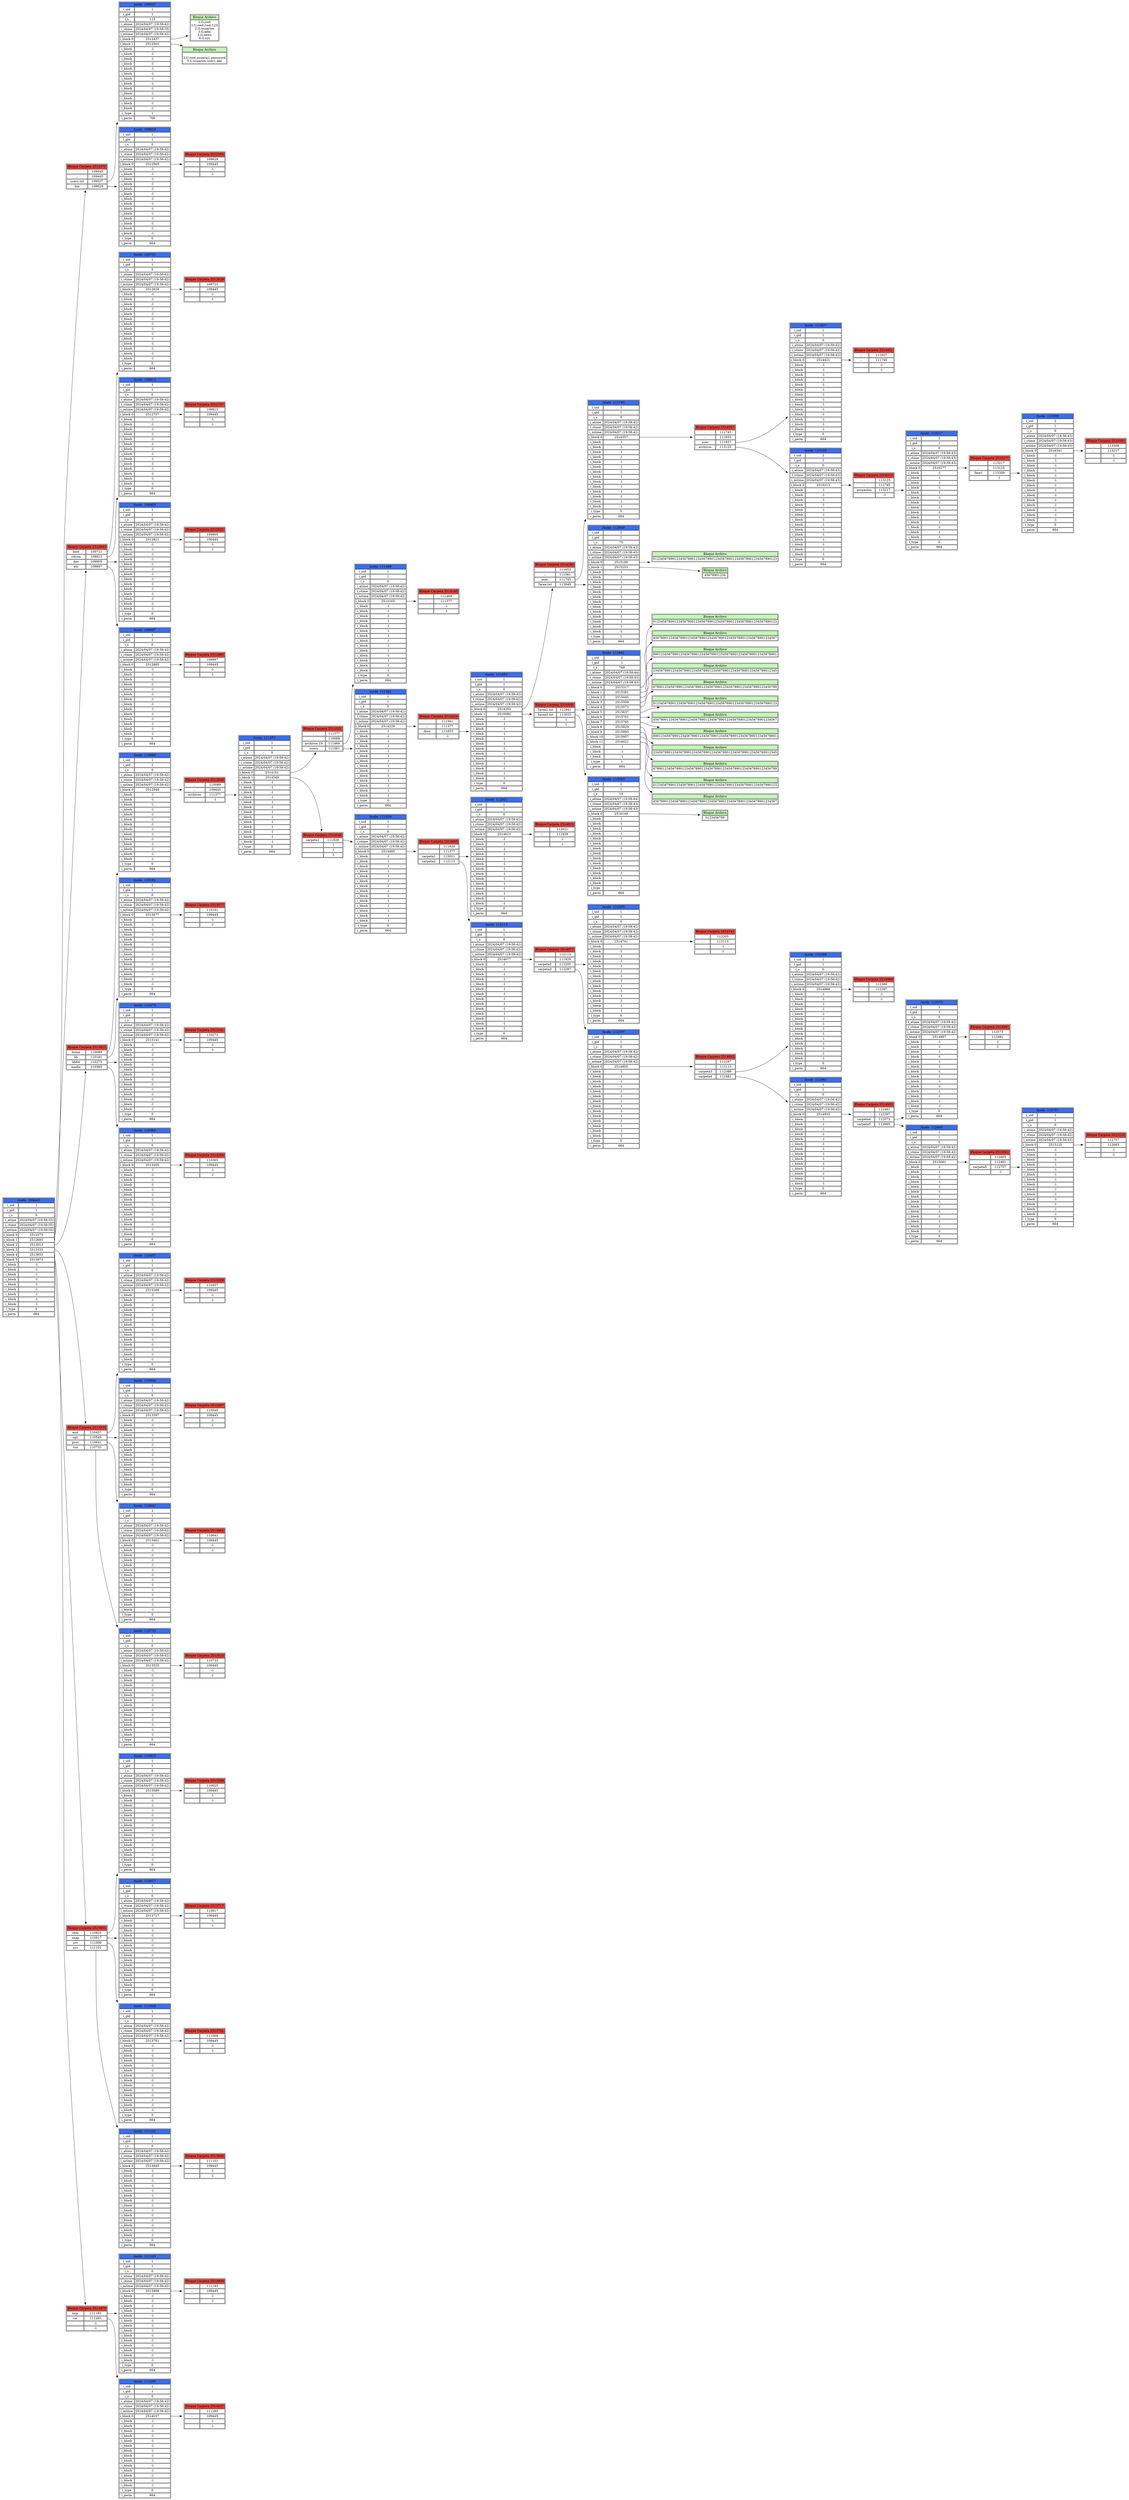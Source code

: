 digraph G {
	rankdir=LR;
	node[shape=none];
	n109445[label=<<table>
		<tr>
			<td bgcolor="#376ef3" colspan="2">Inodo  109445</td>
		</tr>
		<tr>
			<td>i_uid</td>
			<td>1</td>
		</tr>
		<tr>
			<td>i_gid</td>
			<td>1</td>
		</tr>
		<tr>
			<td>i_s</td>
			<td>0</td>
		</tr>
		<tr>
			<td>i_atime</td>
			<td>2024/04/07 (19:58:35)</td>
		</tr>
		<tr>
			<td>i_ctime</td>
			<td>2024/04/07 (19:58:35)</td>
		</tr>
		<tr>
			<td>i_mtime</td>
			<td>2024/04/07 (19:58:35)</td>
		</tr>
		<tr>
			<td>i_block 0</td>
			<td port="2512373">2512373</td>
		</tr>
		<tr>
			<td>i_block 1</td>
			<td port="2512693">2512693</td>
		</tr>
		<tr>
			<td>i_block 2</td>
			<td port="2513013">2513013</td>
		</tr>
		<tr>
			<td>i_block 3</td>
			<td port="2513333">2513333</td>
		</tr>
		<tr>
			<td>i_block 4</td>
			<td port="2513653">2513653</td>
		</tr>
		<tr>
			<td>i_block 5</td>
			<td port="2513973">2513973</td>
		</tr>
		<tr>
			<td>i_block</td>
			<td>-1</td>
		</tr>
		<tr>
			<td>i_block</td>
			<td>-1</td>
		</tr>
		<tr>
			<td>i_block</td>
			<td>-1</td>
		</tr>
		<tr>
			<td>i_block</td>
			<td>-1</td>
		</tr>
		<tr>
			<td>i_block</td>
			<td>-1</td>
		</tr>
		<tr>
			<td>i_block</td>
			<td>-1</td>
		</tr>
		<tr>
			<td>i_block</td>
			<td>-1</td>
		</tr>
		<tr>
			<td>i_block</td>
			<td>-1</td>
		</tr>
		<tr>
			<td>i_block</td>
			<td>-1</td>
		</tr>
		<tr>
			<td>i_type</td>
			<td>0</td>
		</tr>
		<tr>
			<td>i_perm</td>
			<td>664</td>
		</tr>
	</table>>];

	n2512373[label=<<table>
		<tr>
			<td colspan="2" bgcolor="#f34037">Bloque Carpeta 2512373</td>
		</tr>
		<tr>
			<td>.</td>
			<td port="109445">109445</td>
		</tr>
		<tr>
			<td>..</td>
			<td port="109445">109445</td>
		</tr>
		<tr>
			<td>users.txt</td>
			<td port="109537">109537</td>
		</tr>
		<tr>
			<td>bin</td>
			<td port="109629">109629</td>
		</tr>
	</table>>];
n2512373:109537->n109537;
n2512373:109629->n109629;

n109445:2512373->n2512373;

	n2512693[label=<<table>
		<tr>
			<td colspan="2" bgcolor="#f34037">Bloque Carpeta 2512693</td>
		</tr>
		<tr>
			<td>boot</td>
			<td port="109721">109721</td>
		</tr>
		<tr>
			<td>cdrom</td>
			<td port="109813">109813</td>
		</tr>
		<tr>
			<td>dev</td>
			<td port="109905">109905</td>
		</tr>
		<tr>
			<td>etc</td>
			<td port="109997">109997</td>
		</tr>
	</table>>];
n2512693:109721->n109721;
n2512693:109813->n109813;
n2512693:109905->n109905;
n2512693:109997->n109997;

n109445:2512693->n2512693;

	n2513013[label=<<table>
		<tr>
			<td colspan="2" bgcolor="#f34037">Bloque Carpeta 2513013</td>
		</tr>
		<tr>
			<td>home</td>
			<td port="110089">110089</td>
		</tr>
		<tr>
			<td>lib</td>
			<td port="110181">110181</td>
		</tr>
		<tr>
			<td>lib64</td>
			<td port="110273">110273</td>
		</tr>
		<tr>
			<td>media</td>
			<td port="110365">110365</td>
		</tr>
	</table>>];
n2513013:110089->n110089;
n2513013:110181->n110181;
n2513013:110273->n110273;
n2513013:110365->n110365;

n109445:2513013->n2513013;

	n2513333[label=<<table>
		<tr>
			<td colspan="2" bgcolor="#f34037">Bloque Carpeta 2513333</td>
		</tr>
		<tr>
			<td>mnt</td>
			<td port="110457">110457</td>
		</tr>
		<tr>
			<td>opt</td>
			<td port="110549">110549</td>
		</tr>
		<tr>
			<td>proc</td>
			<td port="110641">110641</td>
		</tr>
		<tr>
			<td>run</td>
			<td port="110733">110733</td>
		</tr>
	</table>>];
n2513333:110457->n110457;
n2513333:110549->n110549;
n2513333:110641->n110641;
n2513333:110733->n110733;

n109445:2513333->n2513333;

	n2513653[label=<<table>
		<tr>
			<td colspan="2" bgcolor="#f34037">Bloque Carpeta 2513653</td>
		</tr>
		<tr>
			<td>sbin</td>
			<td port="110825">110825</td>
		</tr>
		<tr>
			<td>snap</td>
			<td port="110917">110917</td>
		</tr>
		<tr>
			<td>srv</td>
			<td port="111009">111009</td>
		</tr>
		<tr>
			<td>sys</td>
			<td port="111101">111101</td>
		</tr>
	</table>>];
n2513653:110825->n110825;
n2513653:110917->n110917;
n2513653:111009->n111009;
n2513653:111101->n111101;

n109445:2513653->n2513653;

	n2513973[label=<<table>
		<tr>
			<td colspan="2" bgcolor="#f34037">Bloque Carpeta 2513973</td>
		</tr>
		<tr>
			<td>tmp</td>
			<td port="111193">111193</td>
		</tr>
		<tr>
			<td>var</td>
			<td port="111285">111285</td>
		</tr>
		<tr>
			<td></td>
			<td port="-1">-1</td>
		</tr>
		<tr>
			<td></td>
			<td port="-1">-1</td>
		</tr>
	</table>>];
n2513973:111193->n111193;
n2513973:111285->n111285;

n109445:2513973->n2513973;

	n109537[label=<<table>
		<tr>
			<td bgcolor="#376ef3" colspan="2">Inodo  109537</td>
		</tr>
		<tr>
			<td>i_uid</td>
			<td>1</td>
		</tr>
		<tr>
			<td>i_gid</td>
			<td>1</td>
		</tr>
		<tr>
			<td>i_s</td>
			<td>115</td>
		</tr>
		<tr>
			<td>i_atime</td>
			<td>2024/04/07 (19:58:42)</td>
		</tr>
		<tr>
			<td>i_ctime</td>
			<td>2024/04/07 (19:58:35)</td>
		</tr>
		<tr>
			<td>i_mtime</td>
			<td>2024/04/07 (19:58:42)</td>
		</tr>
		<tr>
			<td>i_block 0</td>
			<td port="2512437">2512437</td>
		</tr>
		<tr>
			<td>i_block 1</td>
			<td port="2512501">2512501</td>
		</tr>
		<tr>
			<td>i_block</td>
			<td>-1</td>
		</tr>
		<tr>
			<td>i_block</td>
			<td>-1</td>
		</tr>
		<tr>
			<td>i_block</td>
			<td>-1</td>
		</tr>
		<tr>
			<td>i_block</td>
			<td>-1</td>
		</tr>
		<tr>
			<td>i_block</td>
			<td>-1</td>
		</tr>
		<tr>
			<td>i_block</td>
			<td>-1</td>
		</tr>
		<tr>
			<td>i_block</td>
			<td>-1</td>
		</tr>
		<tr>
			<td>i_block</td>
			<td>-1</td>
		</tr>
		<tr>
			<td>i_block</td>
			<td>-1</td>
		</tr>
		<tr>
			<td>i_block</td>
			<td>-1</td>
		</tr>
		<tr>
			<td>i_block</td>
			<td>-1</td>
		</tr>
		<tr>
			<td>i_block</td>
			<td>-1</td>
		</tr>
		<tr>
			<td>i_block</td>
			<td>-1</td>
		</tr>
		<tr>
			<td>i_type</td>
			<td>1</td>
		</tr>
		<tr>
			<td>i_perm</td>
			<td>700</td>
		</tr>
	</table>>];

	n2512437[label=<<table>
		<tr>
			<td bgcolor="#c3f8b6">Bloque Archivo</td>
		</tr>
		<tr>
			<td>1,G,root<br/>1,U,root,root,123<br/>2,G,usuarios<br/>3,G,adm<br/>5,G,news<br/>6,G,sys</td>
		</tr>
	</table>>];

n109537:2512437->n2512437;

	n2512501[label=<<table>
		<tr>
			<td bgcolor="#c3f8b6">Bloque Archivo</td>
		</tr>
		<tr>
			<td><br/>2,U,root,usuario1,password<br/>3,U,usuarios,user1,abc<br/></td>
		</tr>
	</table>>];

n109537:2512501->n2512501;

	n109629[label=<<table>
		<tr>
			<td bgcolor="#376ef3" colspan="2">Inodo  109629</td>
		</tr>
		<tr>
			<td>i_uid</td>
			<td>1</td>
		</tr>
		<tr>
			<td>i_gid</td>
			<td>1</td>
		</tr>
		<tr>
			<td>i_s</td>
			<td>0</td>
		</tr>
		<tr>
			<td>i_atime</td>
			<td>2024/04/07 (19:58:42)</td>
		</tr>
		<tr>
			<td>i_ctime</td>
			<td>2024/04/07 (19:58:42)</td>
		</tr>
		<tr>
			<td>i_mtime</td>
			<td>2024/04/07 (19:58:42)</td>
		</tr>
		<tr>
			<td>i_block 0</td>
			<td port="2512565">2512565</td>
		</tr>
		<tr>
			<td>i_block</td>
			<td>-1</td>
		</tr>
		<tr>
			<td>i_block</td>
			<td>-1</td>
		</tr>
		<tr>
			<td>i_block</td>
			<td>-1</td>
		</tr>
		<tr>
			<td>i_block</td>
			<td>-1</td>
		</tr>
		<tr>
			<td>i_block</td>
			<td>-1</td>
		</tr>
		<tr>
			<td>i_block</td>
			<td>-1</td>
		</tr>
		<tr>
			<td>i_block</td>
			<td>-1</td>
		</tr>
		<tr>
			<td>i_block</td>
			<td>-1</td>
		</tr>
		<tr>
			<td>i_block</td>
			<td>-1</td>
		</tr>
		<tr>
			<td>i_block</td>
			<td>-1</td>
		</tr>
		<tr>
			<td>i_block</td>
			<td>-1</td>
		</tr>
		<tr>
			<td>i_block</td>
			<td>-1</td>
		</tr>
		<tr>
			<td>i_block</td>
			<td>-1</td>
		</tr>
		<tr>
			<td>i_block</td>
			<td>-1</td>
		</tr>
		<tr>
			<td>i_type</td>
			<td>0</td>
		</tr>
		<tr>
			<td>i_perm</td>
			<td>664</td>
		</tr>
	</table>>];

	n2512565[label=<<table>
		<tr>
			<td colspan="2" bgcolor="#f34037">Bloque Carpeta 2512565</td>
		</tr>
		<tr>
			<td>.</td>
			<td port="109629">109629</td>
		</tr>
		<tr>
			<td>..</td>
			<td port="109445">109445</td>
		</tr>
		<tr>
			<td></td>
			<td port="-1">-1</td>
		</tr>
		<tr>
			<td></td>
			<td port="-1">-1</td>
		</tr>
	</table>>];

n109629:2512565->n2512565;

	n109721[label=<<table>
		<tr>
			<td bgcolor="#376ef3" colspan="2">Inodo  109721</td>
		</tr>
		<tr>
			<td>i_uid</td>
			<td>1</td>
		</tr>
		<tr>
			<td>i_gid</td>
			<td>1</td>
		</tr>
		<tr>
			<td>i_s</td>
			<td>0</td>
		</tr>
		<tr>
			<td>i_atime</td>
			<td>2024/04/07 (19:58:42)</td>
		</tr>
		<tr>
			<td>i_ctime</td>
			<td>2024/04/07 (19:58:42)</td>
		</tr>
		<tr>
			<td>i_mtime</td>
			<td>2024/04/07 (19:58:42)</td>
		</tr>
		<tr>
			<td>i_block 0</td>
			<td port="2512629">2512629</td>
		</tr>
		<tr>
			<td>i_block</td>
			<td>-1</td>
		</tr>
		<tr>
			<td>i_block</td>
			<td>-1</td>
		</tr>
		<tr>
			<td>i_block</td>
			<td>-1</td>
		</tr>
		<tr>
			<td>i_block</td>
			<td>-1</td>
		</tr>
		<tr>
			<td>i_block</td>
			<td>-1</td>
		</tr>
		<tr>
			<td>i_block</td>
			<td>-1</td>
		</tr>
		<tr>
			<td>i_block</td>
			<td>-1</td>
		</tr>
		<tr>
			<td>i_block</td>
			<td>-1</td>
		</tr>
		<tr>
			<td>i_block</td>
			<td>-1</td>
		</tr>
		<tr>
			<td>i_block</td>
			<td>-1</td>
		</tr>
		<tr>
			<td>i_block</td>
			<td>-1</td>
		</tr>
		<tr>
			<td>i_block</td>
			<td>-1</td>
		</tr>
		<tr>
			<td>i_block</td>
			<td>-1</td>
		</tr>
		<tr>
			<td>i_block</td>
			<td>-1</td>
		</tr>
		<tr>
			<td>i_type</td>
			<td>0</td>
		</tr>
		<tr>
			<td>i_perm</td>
			<td>664</td>
		</tr>
	</table>>];

	n2512629[label=<<table>
		<tr>
			<td colspan="2" bgcolor="#f34037">Bloque Carpeta 2512629</td>
		</tr>
		<tr>
			<td>.</td>
			<td port="109721">109721</td>
		</tr>
		<tr>
			<td>..</td>
			<td port="109445">109445</td>
		</tr>
		<tr>
			<td></td>
			<td port="-1">-1</td>
		</tr>
		<tr>
			<td></td>
			<td port="-1">-1</td>
		</tr>
	</table>>];

n109721:2512629->n2512629;

	n109813[label=<<table>
		<tr>
			<td bgcolor="#376ef3" colspan="2">Inodo  109813</td>
		</tr>
		<tr>
			<td>i_uid</td>
			<td>1</td>
		</tr>
		<tr>
			<td>i_gid</td>
			<td>1</td>
		</tr>
		<tr>
			<td>i_s</td>
			<td>0</td>
		</tr>
		<tr>
			<td>i_atime</td>
			<td>2024/04/07 (19:58:42)</td>
		</tr>
		<tr>
			<td>i_ctime</td>
			<td>2024/04/07 (19:58:42)</td>
		</tr>
		<tr>
			<td>i_mtime</td>
			<td>2024/04/07 (19:58:42)</td>
		</tr>
		<tr>
			<td>i_block 0</td>
			<td port="2512757">2512757</td>
		</tr>
		<tr>
			<td>i_block</td>
			<td>-1</td>
		</tr>
		<tr>
			<td>i_block</td>
			<td>-1</td>
		</tr>
		<tr>
			<td>i_block</td>
			<td>-1</td>
		</tr>
		<tr>
			<td>i_block</td>
			<td>-1</td>
		</tr>
		<tr>
			<td>i_block</td>
			<td>-1</td>
		</tr>
		<tr>
			<td>i_block</td>
			<td>-1</td>
		</tr>
		<tr>
			<td>i_block</td>
			<td>-1</td>
		</tr>
		<tr>
			<td>i_block</td>
			<td>-1</td>
		</tr>
		<tr>
			<td>i_block</td>
			<td>-1</td>
		</tr>
		<tr>
			<td>i_block</td>
			<td>-1</td>
		</tr>
		<tr>
			<td>i_block</td>
			<td>-1</td>
		</tr>
		<tr>
			<td>i_block</td>
			<td>-1</td>
		</tr>
		<tr>
			<td>i_block</td>
			<td>-1</td>
		</tr>
		<tr>
			<td>i_block</td>
			<td>-1</td>
		</tr>
		<tr>
			<td>i_type</td>
			<td>0</td>
		</tr>
		<tr>
			<td>i_perm</td>
			<td>664</td>
		</tr>
	</table>>];

	n2512757[label=<<table>
		<tr>
			<td colspan="2" bgcolor="#f34037">Bloque Carpeta 2512757</td>
		</tr>
		<tr>
			<td>.</td>
			<td port="109813">109813</td>
		</tr>
		<tr>
			<td>..</td>
			<td port="109445">109445</td>
		</tr>
		<tr>
			<td></td>
			<td port="-1">-1</td>
		</tr>
		<tr>
			<td></td>
			<td port="-1">-1</td>
		</tr>
	</table>>];

n109813:2512757->n2512757;

	n109905[label=<<table>
		<tr>
			<td bgcolor="#376ef3" colspan="2">Inodo  109905</td>
		</tr>
		<tr>
			<td>i_uid</td>
			<td>1</td>
		</tr>
		<tr>
			<td>i_gid</td>
			<td>1</td>
		</tr>
		<tr>
			<td>i_s</td>
			<td>0</td>
		</tr>
		<tr>
			<td>i_atime</td>
			<td>2024/04/07 (19:58:42)</td>
		</tr>
		<tr>
			<td>i_ctime</td>
			<td>2024/04/07 (19:58:42)</td>
		</tr>
		<tr>
			<td>i_mtime</td>
			<td>2024/04/07 (19:58:42)</td>
		</tr>
		<tr>
			<td>i_block 0</td>
			<td port="2512821">2512821</td>
		</tr>
		<tr>
			<td>i_block</td>
			<td>-1</td>
		</tr>
		<tr>
			<td>i_block</td>
			<td>-1</td>
		</tr>
		<tr>
			<td>i_block</td>
			<td>-1</td>
		</tr>
		<tr>
			<td>i_block</td>
			<td>-1</td>
		</tr>
		<tr>
			<td>i_block</td>
			<td>-1</td>
		</tr>
		<tr>
			<td>i_block</td>
			<td>-1</td>
		</tr>
		<tr>
			<td>i_block</td>
			<td>-1</td>
		</tr>
		<tr>
			<td>i_block</td>
			<td>-1</td>
		</tr>
		<tr>
			<td>i_block</td>
			<td>-1</td>
		</tr>
		<tr>
			<td>i_block</td>
			<td>-1</td>
		</tr>
		<tr>
			<td>i_block</td>
			<td>-1</td>
		</tr>
		<tr>
			<td>i_block</td>
			<td>-1</td>
		</tr>
		<tr>
			<td>i_block</td>
			<td>-1</td>
		</tr>
		<tr>
			<td>i_block</td>
			<td>-1</td>
		</tr>
		<tr>
			<td>i_type</td>
			<td>0</td>
		</tr>
		<tr>
			<td>i_perm</td>
			<td>664</td>
		</tr>
	</table>>];

	n2512821[label=<<table>
		<tr>
			<td colspan="2" bgcolor="#f34037">Bloque Carpeta 2512821</td>
		</tr>
		<tr>
			<td>.</td>
			<td port="109905">109905</td>
		</tr>
		<tr>
			<td>..</td>
			<td port="109445">109445</td>
		</tr>
		<tr>
			<td></td>
			<td port="-1">-1</td>
		</tr>
		<tr>
			<td></td>
			<td port="-1">-1</td>
		</tr>
	</table>>];

n109905:2512821->n2512821;

	n109997[label=<<table>
		<tr>
			<td bgcolor="#376ef3" colspan="2">Inodo  109997</td>
		</tr>
		<tr>
			<td>i_uid</td>
			<td>1</td>
		</tr>
		<tr>
			<td>i_gid</td>
			<td>1</td>
		</tr>
		<tr>
			<td>i_s</td>
			<td>0</td>
		</tr>
		<tr>
			<td>i_atime</td>
			<td>2024/04/07 (19:58:42)</td>
		</tr>
		<tr>
			<td>i_ctime</td>
			<td>2024/04/07 (19:58:42)</td>
		</tr>
		<tr>
			<td>i_mtime</td>
			<td>2024/04/07 (19:58:42)</td>
		</tr>
		<tr>
			<td>i_block 0</td>
			<td port="2512885">2512885</td>
		</tr>
		<tr>
			<td>i_block</td>
			<td>-1</td>
		</tr>
		<tr>
			<td>i_block</td>
			<td>-1</td>
		</tr>
		<tr>
			<td>i_block</td>
			<td>-1</td>
		</tr>
		<tr>
			<td>i_block</td>
			<td>-1</td>
		</tr>
		<tr>
			<td>i_block</td>
			<td>-1</td>
		</tr>
		<tr>
			<td>i_block</td>
			<td>-1</td>
		</tr>
		<tr>
			<td>i_block</td>
			<td>-1</td>
		</tr>
		<tr>
			<td>i_block</td>
			<td>-1</td>
		</tr>
		<tr>
			<td>i_block</td>
			<td>-1</td>
		</tr>
		<tr>
			<td>i_block</td>
			<td>-1</td>
		</tr>
		<tr>
			<td>i_block</td>
			<td>-1</td>
		</tr>
		<tr>
			<td>i_block</td>
			<td>-1</td>
		</tr>
		<tr>
			<td>i_block</td>
			<td>-1</td>
		</tr>
		<tr>
			<td>i_block</td>
			<td>-1</td>
		</tr>
		<tr>
			<td>i_type</td>
			<td>0</td>
		</tr>
		<tr>
			<td>i_perm</td>
			<td>664</td>
		</tr>
	</table>>];

	n2512885[label=<<table>
		<tr>
			<td colspan="2" bgcolor="#f34037">Bloque Carpeta 2512885</td>
		</tr>
		<tr>
			<td>.</td>
			<td port="109997">109997</td>
		</tr>
		<tr>
			<td>..</td>
			<td port="109445">109445</td>
		</tr>
		<tr>
			<td></td>
			<td port="-1">-1</td>
		</tr>
		<tr>
			<td></td>
			<td port="-1">-1</td>
		</tr>
	</table>>];

n109997:2512885->n2512885;

	n110089[label=<<table>
		<tr>
			<td bgcolor="#376ef3" colspan="2">Inodo  110089</td>
		</tr>
		<tr>
			<td>i_uid</td>
			<td>1</td>
		</tr>
		<tr>
			<td>i_gid</td>
			<td>1</td>
		</tr>
		<tr>
			<td>i_s</td>
			<td>0</td>
		</tr>
		<tr>
			<td>i_atime</td>
			<td>2024/04/07 (19:58:42)</td>
		</tr>
		<tr>
			<td>i_ctime</td>
			<td>2024/04/07 (19:58:42)</td>
		</tr>
		<tr>
			<td>i_mtime</td>
			<td>2024/04/07 (19:58:42)</td>
		</tr>
		<tr>
			<td>i_block 0</td>
			<td port="2512949">2512949</td>
		</tr>
		<tr>
			<td>i_block</td>
			<td>-1</td>
		</tr>
		<tr>
			<td>i_block</td>
			<td>-1</td>
		</tr>
		<tr>
			<td>i_block</td>
			<td>-1</td>
		</tr>
		<tr>
			<td>i_block</td>
			<td>-1</td>
		</tr>
		<tr>
			<td>i_block</td>
			<td>-1</td>
		</tr>
		<tr>
			<td>i_block</td>
			<td>-1</td>
		</tr>
		<tr>
			<td>i_block</td>
			<td>-1</td>
		</tr>
		<tr>
			<td>i_block</td>
			<td>-1</td>
		</tr>
		<tr>
			<td>i_block</td>
			<td>-1</td>
		</tr>
		<tr>
			<td>i_block</td>
			<td>-1</td>
		</tr>
		<tr>
			<td>i_block</td>
			<td>-1</td>
		</tr>
		<tr>
			<td>i_block</td>
			<td>-1</td>
		</tr>
		<tr>
			<td>i_block</td>
			<td>-1</td>
		</tr>
		<tr>
			<td>i_block</td>
			<td>-1</td>
		</tr>
		<tr>
			<td>i_type</td>
			<td>0</td>
		</tr>
		<tr>
			<td>i_perm</td>
			<td>664</td>
		</tr>
	</table>>];

	n2512949[label=<<table>
		<tr>
			<td colspan="2" bgcolor="#f34037">Bloque Carpeta 2512949</td>
		</tr>
		<tr>
			<td>.</td>
			<td port="110089">110089</td>
		</tr>
		<tr>
			<td>..</td>
			<td port="109445">109445</td>
		</tr>
		<tr>
			<td>archivos</td>
			<td port="111377">111377</td>
		</tr>
		<tr>
			<td></td>
			<td port="-1">-1</td>
		</tr>
	</table>>];
n2512949:111377->n111377;

n110089:2512949->n2512949;

	n110181[label=<<table>
		<tr>
			<td bgcolor="#376ef3" colspan="2">Inodo  110181</td>
		</tr>
		<tr>
			<td>i_uid</td>
			<td>1</td>
		</tr>
		<tr>
			<td>i_gid</td>
			<td>1</td>
		</tr>
		<tr>
			<td>i_s</td>
			<td>0</td>
		</tr>
		<tr>
			<td>i_atime</td>
			<td>2024/04/07 (19:58:42)</td>
		</tr>
		<tr>
			<td>i_ctime</td>
			<td>2024/04/07 (19:58:42)</td>
		</tr>
		<tr>
			<td>i_mtime</td>
			<td>2024/04/07 (19:58:42)</td>
		</tr>
		<tr>
			<td>i_block 0</td>
			<td port="2513077">2513077</td>
		</tr>
		<tr>
			<td>i_block</td>
			<td>-1</td>
		</tr>
		<tr>
			<td>i_block</td>
			<td>-1</td>
		</tr>
		<tr>
			<td>i_block</td>
			<td>-1</td>
		</tr>
		<tr>
			<td>i_block</td>
			<td>-1</td>
		</tr>
		<tr>
			<td>i_block</td>
			<td>-1</td>
		</tr>
		<tr>
			<td>i_block</td>
			<td>-1</td>
		</tr>
		<tr>
			<td>i_block</td>
			<td>-1</td>
		</tr>
		<tr>
			<td>i_block</td>
			<td>-1</td>
		</tr>
		<tr>
			<td>i_block</td>
			<td>-1</td>
		</tr>
		<tr>
			<td>i_block</td>
			<td>-1</td>
		</tr>
		<tr>
			<td>i_block</td>
			<td>-1</td>
		</tr>
		<tr>
			<td>i_block</td>
			<td>-1</td>
		</tr>
		<tr>
			<td>i_block</td>
			<td>-1</td>
		</tr>
		<tr>
			<td>i_block</td>
			<td>-1</td>
		</tr>
		<tr>
			<td>i_type</td>
			<td>0</td>
		</tr>
		<tr>
			<td>i_perm</td>
			<td>664</td>
		</tr>
	</table>>];

	n2513077[label=<<table>
		<tr>
			<td colspan="2" bgcolor="#f34037">Bloque Carpeta 2513077</td>
		</tr>
		<tr>
			<td>.</td>
			<td port="110181">110181</td>
		</tr>
		<tr>
			<td>..</td>
			<td port="109445">109445</td>
		</tr>
		<tr>
			<td></td>
			<td port="-1">-1</td>
		</tr>
		<tr>
			<td></td>
			<td port="-1">-1</td>
		</tr>
	</table>>];

n110181:2513077->n2513077;

	n110273[label=<<table>
		<tr>
			<td bgcolor="#376ef3" colspan="2">Inodo  110273</td>
		</tr>
		<tr>
			<td>i_uid</td>
			<td>1</td>
		</tr>
		<tr>
			<td>i_gid</td>
			<td>1</td>
		</tr>
		<tr>
			<td>i_s</td>
			<td>0</td>
		</tr>
		<tr>
			<td>i_atime</td>
			<td>2024/04/07 (19:58:42)</td>
		</tr>
		<tr>
			<td>i_ctime</td>
			<td>2024/04/07 (19:58:42)</td>
		</tr>
		<tr>
			<td>i_mtime</td>
			<td>2024/04/07 (19:58:42)</td>
		</tr>
		<tr>
			<td>i_block 0</td>
			<td port="2513141">2513141</td>
		</tr>
		<tr>
			<td>i_block</td>
			<td>-1</td>
		</tr>
		<tr>
			<td>i_block</td>
			<td>-1</td>
		</tr>
		<tr>
			<td>i_block</td>
			<td>-1</td>
		</tr>
		<tr>
			<td>i_block</td>
			<td>-1</td>
		</tr>
		<tr>
			<td>i_block</td>
			<td>-1</td>
		</tr>
		<tr>
			<td>i_block</td>
			<td>-1</td>
		</tr>
		<tr>
			<td>i_block</td>
			<td>-1</td>
		</tr>
		<tr>
			<td>i_block</td>
			<td>-1</td>
		</tr>
		<tr>
			<td>i_block</td>
			<td>-1</td>
		</tr>
		<tr>
			<td>i_block</td>
			<td>-1</td>
		</tr>
		<tr>
			<td>i_block</td>
			<td>-1</td>
		</tr>
		<tr>
			<td>i_block</td>
			<td>-1</td>
		</tr>
		<tr>
			<td>i_block</td>
			<td>-1</td>
		</tr>
		<tr>
			<td>i_block</td>
			<td>-1</td>
		</tr>
		<tr>
			<td>i_type</td>
			<td>0</td>
		</tr>
		<tr>
			<td>i_perm</td>
			<td>664</td>
		</tr>
	</table>>];

	n2513141[label=<<table>
		<tr>
			<td colspan="2" bgcolor="#f34037">Bloque Carpeta 2513141</td>
		</tr>
		<tr>
			<td>.</td>
			<td port="110273">110273</td>
		</tr>
		<tr>
			<td>..</td>
			<td port="109445">109445</td>
		</tr>
		<tr>
			<td></td>
			<td port="-1">-1</td>
		</tr>
		<tr>
			<td></td>
			<td port="-1">-1</td>
		</tr>
	</table>>];

n110273:2513141->n2513141;

	n110365[label=<<table>
		<tr>
			<td bgcolor="#376ef3" colspan="2">Inodo  110365</td>
		</tr>
		<tr>
			<td>i_uid</td>
			<td>1</td>
		</tr>
		<tr>
			<td>i_gid</td>
			<td>1</td>
		</tr>
		<tr>
			<td>i_s</td>
			<td>0</td>
		</tr>
		<tr>
			<td>i_atime</td>
			<td>2024/04/07 (19:58:42)</td>
		</tr>
		<tr>
			<td>i_ctime</td>
			<td>2024/04/07 (19:58:42)</td>
		</tr>
		<tr>
			<td>i_mtime</td>
			<td>2024/04/07 (19:58:42)</td>
		</tr>
		<tr>
			<td>i_block 0</td>
			<td port="2513205">2513205</td>
		</tr>
		<tr>
			<td>i_block</td>
			<td>-1</td>
		</tr>
		<tr>
			<td>i_block</td>
			<td>-1</td>
		</tr>
		<tr>
			<td>i_block</td>
			<td>-1</td>
		</tr>
		<tr>
			<td>i_block</td>
			<td>-1</td>
		</tr>
		<tr>
			<td>i_block</td>
			<td>-1</td>
		</tr>
		<tr>
			<td>i_block</td>
			<td>-1</td>
		</tr>
		<tr>
			<td>i_block</td>
			<td>-1</td>
		</tr>
		<tr>
			<td>i_block</td>
			<td>-1</td>
		</tr>
		<tr>
			<td>i_block</td>
			<td>-1</td>
		</tr>
		<tr>
			<td>i_block</td>
			<td>-1</td>
		</tr>
		<tr>
			<td>i_block</td>
			<td>-1</td>
		</tr>
		<tr>
			<td>i_block</td>
			<td>-1</td>
		</tr>
		<tr>
			<td>i_block</td>
			<td>-1</td>
		</tr>
		<tr>
			<td>i_block</td>
			<td>-1</td>
		</tr>
		<tr>
			<td>i_type</td>
			<td>0</td>
		</tr>
		<tr>
			<td>i_perm</td>
			<td>664</td>
		</tr>
	</table>>];

	n2513205[label=<<table>
		<tr>
			<td colspan="2" bgcolor="#f34037">Bloque Carpeta 2513205</td>
		</tr>
		<tr>
			<td>.</td>
			<td port="110365">110365</td>
		</tr>
		<tr>
			<td>..</td>
			<td port="109445">109445</td>
		</tr>
		<tr>
			<td></td>
			<td port="-1">-1</td>
		</tr>
		<tr>
			<td></td>
			<td port="-1">-1</td>
		</tr>
	</table>>];

n110365:2513205->n2513205;

	n110457[label=<<table>
		<tr>
			<td bgcolor="#376ef3" colspan="2">Inodo  110457</td>
		</tr>
		<tr>
			<td>i_uid</td>
			<td>1</td>
		</tr>
		<tr>
			<td>i_gid</td>
			<td>1</td>
		</tr>
		<tr>
			<td>i_s</td>
			<td>0</td>
		</tr>
		<tr>
			<td>i_atime</td>
			<td>2024/04/07 (19:58:42)</td>
		</tr>
		<tr>
			<td>i_ctime</td>
			<td>2024/04/07 (19:58:42)</td>
		</tr>
		<tr>
			<td>i_mtime</td>
			<td>2024/04/07 (19:58:42)</td>
		</tr>
		<tr>
			<td>i_block 0</td>
			<td port="2513269">2513269</td>
		</tr>
		<tr>
			<td>i_block</td>
			<td>-1</td>
		</tr>
		<tr>
			<td>i_block</td>
			<td>-1</td>
		</tr>
		<tr>
			<td>i_block</td>
			<td>-1</td>
		</tr>
		<tr>
			<td>i_block</td>
			<td>-1</td>
		</tr>
		<tr>
			<td>i_block</td>
			<td>-1</td>
		</tr>
		<tr>
			<td>i_block</td>
			<td>-1</td>
		</tr>
		<tr>
			<td>i_block</td>
			<td>-1</td>
		</tr>
		<tr>
			<td>i_block</td>
			<td>-1</td>
		</tr>
		<tr>
			<td>i_block</td>
			<td>-1</td>
		</tr>
		<tr>
			<td>i_block</td>
			<td>-1</td>
		</tr>
		<tr>
			<td>i_block</td>
			<td>-1</td>
		</tr>
		<tr>
			<td>i_block</td>
			<td>-1</td>
		</tr>
		<tr>
			<td>i_block</td>
			<td>-1</td>
		</tr>
		<tr>
			<td>i_block</td>
			<td>-1</td>
		</tr>
		<tr>
			<td>i_type</td>
			<td>0</td>
		</tr>
		<tr>
			<td>i_perm</td>
			<td>664</td>
		</tr>
	</table>>];

	n2513269[label=<<table>
		<tr>
			<td colspan="2" bgcolor="#f34037">Bloque Carpeta 2513269</td>
		</tr>
		<tr>
			<td>.</td>
			<td port="110457">110457</td>
		</tr>
		<tr>
			<td>..</td>
			<td port="109445">109445</td>
		</tr>
		<tr>
			<td></td>
			<td port="-1">-1</td>
		</tr>
		<tr>
			<td></td>
			<td port="-1">-1</td>
		</tr>
	</table>>];

n110457:2513269->n2513269;

	n110549[label=<<table>
		<tr>
			<td bgcolor="#376ef3" colspan="2">Inodo  110549</td>
		</tr>
		<tr>
			<td>i_uid</td>
			<td>1</td>
		</tr>
		<tr>
			<td>i_gid</td>
			<td>1</td>
		</tr>
		<tr>
			<td>i_s</td>
			<td>0</td>
		</tr>
		<tr>
			<td>i_atime</td>
			<td>2024/04/07 (19:58:42)</td>
		</tr>
		<tr>
			<td>i_ctime</td>
			<td>2024/04/07 (19:58:42)</td>
		</tr>
		<tr>
			<td>i_mtime</td>
			<td>2024/04/07 (19:58:42)</td>
		</tr>
		<tr>
			<td>i_block 0</td>
			<td port="2513397">2513397</td>
		</tr>
		<tr>
			<td>i_block</td>
			<td>-1</td>
		</tr>
		<tr>
			<td>i_block</td>
			<td>-1</td>
		</tr>
		<tr>
			<td>i_block</td>
			<td>-1</td>
		</tr>
		<tr>
			<td>i_block</td>
			<td>-1</td>
		</tr>
		<tr>
			<td>i_block</td>
			<td>-1</td>
		</tr>
		<tr>
			<td>i_block</td>
			<td>-1</td>
		</tr>
		<tr>
			<td>i_block</td>
			<td>-1</td>
		</tr>
		<tr>
			<td>i_block</td>
			<td>-1</td>
		</tr>
		<tr>
			<td>i_block</td>
			<td>-1</td>
		</tr>
		<tr>
			<td>i_block</td>
			<td>-1</td>
		</tr>
		<tr>
			<td>i_block</td>
			<td>-1</td>
		</tr>
		<tr>
			<td>i_block</td>
			<td>-1</td>
		</tr>
		<tr>
			<td>i_block</td>
			<td>-1</td>
		</tr>
		<tr>
			<td>i_block</td>
			<td>-1</td>
		</tr>
		<tr>
			<td>i_type</td>
			<td>0</td>
		</tr>
		<tr>
			<td>i_perm</td>
			<td>664</td>
		</tr>
	</table>>];

	n2513397[label=<<table>
		<tr>
			<td colspan="2" bgcolor="#f34037">Bloque Carpeta 2513397</td>
		</tr>
		<tr>
			<td>.</td>
			<td port="110549">110549</td>
		</tr>
		<tr>
			<td>..</td>
			<td port="109445">109445</td>
		</tr>
		<tr>
			<td></td>
			<td port="-1">-1</td>
		</tr>
		<tr>
			<td></td>
			<td port="-1">-1</td>
		</tr>
	</table>>];

n110549:2513397->n2513397;

	n110641[label=<<table>
		<tr>
			<td bgcolor="#376ef3" colspan="2">Inodo  110641</td>
		</tr>
		<tr>
			<td>i_uid</td>
			<td>1</td>
		</tr>
		<tr>
			<td>i_gid</td>
			<td>1</td>
		</tr>
		<tr>
			<td>i_s</td>
			<td>0</td>
		</tr>
		<tr>
			<td>i_atime</td>
			<td>2024/04/07 (19:58:42)</td>
		</tr>
		<tr>
			<td>i_ctime</td>
			<td>2024/04/07 (19:58:42)</td>
		</tr>
		<tr>
			<td>i_mtime</td>
			<td>2024/04/07 (19:58:42)</td>
		</tr>
		<tr>
			<td>i_block 0</td>
			<td port="2513461">2513461</td>
		</tr>
		<tr>
			<td>i_block</td>
			<td>-1</td>
		</tr>
		<tr>
			<td>i_block</td>
			<td>-1</td>
		</tr>
		<tr>
			<td>i_block</td>
			<td>-1</td>
		</tr>
		<tr>
			<td>i_block</td>
			<td>-1</td>
		</tr>
		<tr>
			<td>i_block</td>
			<td>-1</td>
		</tr>
		<tr>
			<td>i_block</td>
			<td>-1</td>
		</tr>
		<tr>
			<td>i_block</td>
			<td>-1</td>
		</tr>
		<tr>
			<td>i_block</td>
			<td>-1</td>
		</tr>
		<tr>
			<td>i_block</td>
			<td>-1</td>
		</tr>
		<tr>
			<td>i_block</td>
			<td>-1</td>
		</tr>
		<tr>
			<td>i_block</td>
			<td>-1</td>
		</tr>
		<tr>
			<td>i_block</td>
			<td>-1</td>
		</tr>
		<tr>
			<td>i_block</td>
			<td>-1</td>
		</tr>
		<tr>
			<td>i_block</td>
			<td>-1</td>
		</tr>
		<tr>
			<td>i_type</td>
			<td>0</td>
		</tr>
		<tr>
			<td>i_perm</td>
			<td>664</td>
		</tr>
	</table>>];

	n2513461[label=<<table>
		<tr>
			<td colspan="2" bgcolor="#f34037">Bloque Carpeta 2513461</td>
		</tr>
		<tr>
			<td>.</td>
			<td port="110641">110641</td>
		</tr>
		<tr>
			<td>..</td>
			<td port="109445">109445</td>
		</tr>
		<tr>
			<td></td>
			<td port="-1">-1</td>
		</tr>
		<tr>
			<td></td>
			<td port="-1">-1</td>
		</tr>
	</table>>];

n110641:2513461->n2513461;

	n110733[label=<<table>
		<tr>
			<td bgcolor="#376ef3" colspan="2">Inodo  110733</td>
		</tr>
		<tr>
			<td>i_uid</td>
			<td>1</td>
		</tr>
		<tr>
			<td>i_gid</td>
			<td>1</td>
		</tr>
		<tr>
			<td>i_s</td>
			<td>0</td>
		</tr>
		<tr>
			<td>i_atime</td>
			<td>2024/04/07 (19:58:42)</td>
		</tr>
		<tr>
			<td>i_ctime</td>
			<td>2024/04/07 (19:58:42)</td>
		</tr>
		<tr>
			<td>i_mtime</td>
			<td>2024/04/07 (19:58:42)</td>
		</tr>
		<tr>
			<td>i_block 0</td>
			<td port="2513525">2513525</td>
		</tr>
		<tr>
			<td>i_block</td>
			<td>-1</td>
		</tr>
		<tr>
			<td>i_block</td>
			<td>-1</td>
		</tr>
		<tr>
			<td>i_block</td>
			<td>-1</td>
		</tr>
		<tr>
			<td>i_block</td>
			<td>-1</td>
		</tr>
		<tr>
			<td>i_block</td>
			<td>-1</td>
		</tr>
		<tr>
			<td>i_block</td>
			<td>-1</td>
		</tr>
		<tr>
			<td>i_block</td>
			<td>-1</td>
		</tr>
		<tr>
			<td>i_block</td>
			<td>-1</td>
		</tr>
		<tr>
			<td>i_block</td>
			<td>-1</td>
		</tr>
		<tr>
			<td>i_block</td>
			<td>-1</td>
		</tr>
		<tr>
			<td>i_block</td>
			<td>-1</td>
		</tr>
		<tr>
			<td>i_block</td>
			<td>-1</td>
		</tr>
		<tr>
			<td>i_block</td>
			<td>-1</td>
		</tr>
		<tr>
			<td>i_block</td>
			<td>-1</td>
		</tr>
		<tr>
			<td>i_type</td>
			<td>0</td>
		</tr>
		<tr>
			<td>i_perm</td>
			<td>664</td>
		</tr>
	</table>>];

	n2513525[label=<<table>
		<tr>
			<td colspan="2" bgcolor="#f34037">Bloque Carpeta 2513525</td>
		</tr>
		<tr>
			<td>.</td>
			<td port="110733">110733</td>
		</tr>
		<tr>
			<td>..</td>
			<td port="109445">109445</td>
		</tr>
		<tr>
			<td></td>
			<td port="-1">-1</td>
		</tr>
		<tr>
			<td></td>
			<td port="-1">-1</td>
		</tr>
	</table>>];

n110733:2513525->n2513525;

	n110825[label=<<table>
		<tr>
			<td bgcolor="#376ef3" colspan="2">Inodo  110825</td>
		</tr>
		<tr>
			<td>i_uid</td>
			<td>1</td>
		</tr>
		<tr>
			<td>i_gid</td>
			<td>1</td>
		</tr>
		<tr>
			<td>i_s</td>
			<td>0</td>
		</tr>
		<tr>
			<td>i_atime</td>
			<td>2024/04/07 (19:58:42)</td>
		</tr>
		<tr>
			<td>i_ctime</td>
			<td>2024/04/07 (19:58:42)</td>
		</tr>
		<tr>
			<td>i_mtime</td>
			<td>2024/04/07 (19:58:42)</td>
		</tr>
		<tr>
			<td>i_block 0</td>
			<td port="2513589">2513589</td>
		</tr>
		<tr>
			<td>i_block</td>
			<td>-1</td>
		</tr>
		<tr>
			<td>i_block</td>
			<td>-1</td>
		</tr>
		<tr>
			<td>i_block</td>
			<td>-1</td>
		</tr>
		<tr>
			<td>i_block</td>
			<td>-1</td>
		</tr>
		<tr>
			<td>i_block</td>
			<td>-1</td>
		</tr>
		<tr>
			<td>i_block</td>
			<td>-1</td>
		</tr>
		<tr>
			<td>i_block</td>
			<td>-1</td>
		</tr>
		<tr>
			<td>i_block</td>
			<td>-1</td>
		</tr>
		<tr>
			<td>i_block</td>
			<td>-1</td>
		</tr>
		<tr>
			<td>i_block</td>
			<td>-1</td>
		</tr>
		<tr>
			<td>i_block</td>
			<td>-1</td>
		</tr>
		<tr>
			<td>i_block</td>
			<td>-1</td>
		</tr>
		<tr>
			<td>i_block</td>
			<td>-1</td>
		</tr>
		<tr>
			<td>i_block</td>
			<td>-1</td>
		</tr>
		<tr>
			<td>i_type</td>
			<td>0</td>
		</tr>
		<tr>
			<td>i_perm</td>
			<td>664</td>
		</tr>
	</table>>];

	n2513589[label=<<table>
		<tr>
			<td colspan="2" bgcolor="#f34037">Bloque Carpeta 2513589</td>
		</tr>
		<tr>
			<td>.</td>
			<td port="110825">110825</td>
		</tr>
		<tr>
			<td>..</td>
			<td port="109445">109445</td>
		</tr>
		<tr>
			<td></td>
			<td port="-1">-1</td>
		</tr>
		<tr>
			<td></td>
			<td port="-1">-1</td>
		</tr>
	</table>>];

n110825:2513589->n2513589;

	n110917[label=<<table>
		<tr>
			<td bgcolor="#376ef3" colspan="2">Inodo  110917</td>
		</tr>
		<tr>
			<td>i_uid</td>
			<td>1</td>
		</tr>
		<tr>
			<td>i_gid</td>
			<td>1</td>
		</tr>
		<tr>
			<td>i_s</td>
			<td>0</td>
		</tr>
		<tr>
			<td>i_atime</td>
			<td>2024/04/07 (19:58:42)</td>
		</tr>
		<tr>
			<td>i_ctime</td>
			<td>2024/04/07 (19:58:42)</td>
		</tr>
		<tr>
			<td>i_mtime</td>
			<td>2024/04/07 (19:58:42)</td>
		</tr>
		<tr>
			<td>i_block 0</td>
			<td port="2513717">2513717</td>
		</tr>
		<tr>
			<td>i_block</td>
			<td>-1</td>
		</tr>
		<tr>
			<td>i_block</td>
			<td>-1</td>
		</tr>
		<tr>
			<td>i_block</td>
			<td>-1</td>
		</tr>
		<tr>
			<td>i_block</td>
			<td>-1</td>
		</tr>
		<tr>
			<td>i_block</td>
			<td>-1</td>
		</tr>
		<tr>
			<td>i_block</td>
			<td>-1</td>
		</tr>
		<tr>
			<td>i_block</td>
			<td>-1</td>
		</tr>
		<tr>
			<td>i_block</td>
			<td>-1</td>
		</tr>
		<tr>
			<td>i_block</td>
			<td>-1</td>
		</tr>
		<tr>
			<td>i_block</td>
			<td>-1</td>
		</tr>
		<tr>
			<td>i_block</td>
			<td>-1</td>
		</tr>
		<tr>
			<td>i_block</td>
			<td>-1</td>
		</tr>
		<tr>
			<td>i_block</td>
			<td>-1</td>
		</tr>
		<tr>
			<td>i_block</td>
			<td>-1</td>
		</tr>
		<tr>
			<td>i_type</td>
			<td>0</td>
		</tr>
		<tr>
			<td>i_perm</td>
			<td>664</td>
		</tr>
	</table>>];

	n2513717[label=<<table>
		<tr>
			<td colspan="2" bgcolor="#f34037">Bloque Carpeta 2513717</td>
		</tr>
		<tr>
			<td>.</td>
			<td port="110917">110917</td>
		</tr>
		<tr>
			<td>..</td>
			<td port="109445">109445</td>
		</tr>
		<tr>
			<td></td>
			<td port="-1">-1</td>
		</tr>
		<tr>
			<td></td>
			<td port="-1">-1</td>
		</tr>
	</table>>];

n110917:2513717->n2513717;

	n111009[label=<<table>
		<tr>
			<td bgcolor="#376ef3" colspan="2">Inodo  111009</td>
		</tr>
		<tr>
			<td>i_uid</td>
			<td>1</td>
		</tr>
		<tr>
			<td>i_gid</td>
			<td>1</td>
		</tr>
		<tr>
			<td>i_s</td>
			<td>0</td>
		</tr>
		<tr>
			<td>i_atime</td>
			<td>2024/04/07 (19:58:42)</td>
		</tr>
		<tr>
			<td>i_ctime</td>
			<td>2024/04/07 (19:58:42)</td>
		</tr>
		<tr>
			<td>i_mtime</td>
			<td>2024/04/07 (19:58:42)</td>
		</tr>
		<tr>
			<td>i_block 0</td>
			<td port="2513781">2513781</td>
		</tr>
		<tr>
			<td>i_block</td>
			<td>-1</td>
		</tr>
		<tr>
			<td>i_block</td>
			<td>-1</td>
		</tr>
		<tr>
			<td>i_block</td>
			<td>-1</td>
		</tr>
		<tr>
			<td>i_block</td>
			<td>-1</td>
		</tr>
		<tr>
			<td>i_block</td>
			<td>-1</td>
		</tr>
		<tr>
			<td>i_block</td>
			<td>-1</td>
		</tr>
		<tr>
			<td>i_block</td>
			<td>-1</td>
		</tr>
		<tr>
			<td>i_block</td>
			<td>-1</td>
		</tr>
		<tr>
			<td>i_block</td>
			<td>-1</td>
		</tr>
		<tr>
			<td>i_block</td>
			<td>-1</td>
		</tr>
		<tr>
			<td>i_block</td>
			<td>-1</td>
		</tr>
		<tr>
			<td>i_block</td>
			<td>-1</td>
		</tr>
		<tr>
			<td>i_block</td>
			<td>-1</td>
		</tr>
		<tr>
			<td>i_block</td>
			<td>-1</td>
		</tr>
		<tr>
			<td>i_type</td>
			<td>0</td>
		</tr>
		<tr>
			<td>i_perm</td>
			<td>664</td>
		</tr>
	</table>>];

	n2513781[label=<<table>
		<tr>
			<td colspan="2" bgcolor="#f34037">Bloque Carpeta 2513781</td>
		</tr>
		<tr>
			<td>.</td>
			<td port="111009">111009</td>
		</tr>
		<tr>
			<td>..</td>
			<td port="109445">109445</td>
		</tr>
		<tr>
			<td></td>
			<td port="-1">-1</td>
		</tr>
		<tr>
			<td></td>
			<td port="-1">-1</td>
		</tr>
	</table>>];

n111009:2513781->n2513781;

	n111101[label=<<table>
		<tr>
			<td bgcolor="#376ef3" colspan="2">Inodo  111101</td>
		</tr>
		<tr>
			<td>i_uid</td>
			<td>1</td>
		</tr>
		<tr>
			<td>i_gid</td>
			<td>1</td>
		</tr>
		<tr>
			<td>i_s</td>
			<td>0</td>
		</tr>
		<tr>
			<td>i_atime</td>
			<td>2024/04/07 (19:58:42)</td>
		</tr>
		<tr>
			<td>i_ctime</td>
			<td>2024/04/07 (19:58:42)</td>
		</tr>
		<tr>
			<td>i_mtime</td>
			<td>2024/04/07 (19:58:42)</td>
		</tr>
		<tr>
			<td>i_block 0</td>
			<td port="2513845">2513845</td>
		</tr>
		<tr>
			<td>i_block</td>
			<td>-1</td>
		</tr>
		<tr>
			<td>i_block</td>
			<td>-1</td>
		</tr>
		<tr>
			<td>i_block</td>
			<td>-1</td>
		</tr>
		<tr>
			<td>i_block</td>
			<td>-1</td>
		</tr>
		<tr>
			<td>i_block</td>
			<td>-1</td>
		</tr>
		<tr>
			<td>i_block</td>
			<td>-1</td>
		</tr>
		<tr>
			<td>i_block</td>
			<td>-1</td>
		</tr>
		<tr>
			<td>i_block</td>
			<td>-1</td>
		</tr>
		<tr>
			<td>i_block</td>
			<td>-1</td>
		</tr>
		<tr>
			<td>i_block</td>
			<td>-1</td>
		</tr>
		<tr>
			<td>i_block</td>
			<td>-1</td>
		</tr>
		<tr>
			<td>i_block</td>
			<td>-1</td>
		</tr>
		<tr>
			<td>i_block</td>
			<td>-1</td>
		</tr>
		<tr>
			<td>i_block</td>
			<td>-1</td>
		</tr>
		<tr>
			<td>i_type</td>
			<td>0</td>
		</tr>
		<tr>
			<td>i_perm</td>
			<td>664</td>
		</tr>
	</table>>];

	n2513845[label=<<table>
		<tr>
			<td colspan="2" bgcolor="#f34037">Bloque Carpeta 2513845</td>
		</tr>
		<tr>
			<td>.</td>
			<td port="111101">111101</td>
		</tr>
		<tr>
			<td>..</td>
			<td port="109445">109445</td>
		</tr>
		<tr>
			<td></td>
			<td port="-1">-1</td>
		</tr>
		<tr>
			<td></td>
			<td port="-1">-1</td>
		</tr>
	</table>>];

n111101:2513845->n2513845;

	n111193[label=<<table>
		<tr>
			<td bgcolor="#376ef3" colspan="2">Inodo  111193</td>
		</tr>
		<tr>
			<td>i_uid</td>
			<td>1</td>
		</tr>
		<tr>
			<td>i_gid</td>
			<td>1</td>
		</tr>
		<tr>
			<td>i_s</td>
			<td>0</td>
		</tr>
		<tr>
			<td>i_atime</td>
			<td>2024/04/07 (19:58:42)</td>
		</tr>
		<tr>
			<td>i_ctime</td>
			<td>2024/04/07 (19:58:42)</td>
		</tr>
		<tr>
			<td>i_mtime</td>
			<td>2024/04/07 (19:58:42)</td>
		</tr>
		<tr>
			<td>i_block 0</td>
			<td port="2513909">2513909</td>
		</tr>
		<tr>
			<td>i_block</td>
			<td>-1</td>
		</tr>
		<tr>
			<td>i_block</td>
			<td>-1</td>
		</tr>
		<tr>
			<td>i_block</td>
			<td>-1</td>
		</tr>
		<tr>
			<td>i_block</td>
			<td>-1</td>
		</tr>
		<tr>
			<td>i_block</td>
			<td>-1</td>
		</tr>
		<tr>
			<td>i_block</td>
			<td>-1</td>
		</tr>
		<tr>
			<td>i_block</td>
			<td>-1</td>
		</tr>
		<tr>
			<td>i_block</td>
			<td>-1</td>
		</tr>
		<tr>
			<td>i_block</td>
			<td>-1</td>
		</tr>
		<tr>
			<td>i_block</td>
			<td>-1</td>
		</tr>
		<tr>
			<td>i_block</td>
			<td>-1</td>
		</tr>
		<tr>
			<td>i_block</td>
			<td>-1</td>
		</tr>
		<tr>
			<td>i_block</td>
			<td>-1</td>
		</tr>
		<tr>
			<td>i_block</td>
			<td>-1</td>
		</tr>
		<tr>
			<td>i_type</td>
			<td>0</td>
		</tr>
		<tr>
			<td>i_perm</td>
			<td>664</td>
		</tr>
	</table>>];

	n2513909[label=<<table>
		<tr>
			<td colspan="2" bgcolor="#f34037">Bloque Carpeta 2513909</td>
		</tr>
		<tr>
			<td>.</td>
			<td port="111193">111193</td>
		</tr>
		<tr>
			<td>..</td>
			<td port="109445">109445</td>
		</tr>
		<tr>
			<td></td>
			<td port="-1">-1</td>
		</tr>
		<tr>
			<td></td>
			<td port="-1">-1</td>
		</tr>
	</table>>];

n111193:2513909->n2513909;

	n111285[label=<<table>
		<tr>
			<td bgcolor="#376ef3" colspan="2">Inodo  111285</td>
		</tr>
		<tr>
			<td>i_uid</td>
			<td>1</td>
		</tr>
		<tr>
			<td>i_gid</td>
			<td>1</td>
		</tr>
		<tr>
			<td>i_s</td>
			<td>0</td>
		</tr>
		<tr>
			<td>i_atime</td>
			<td>2024/04/07 (19:58:42)</td>
		</tr>
		<tr>
			<td>i_ctime</td>
			<td>2024/04/07 (19:58:42)</td>
		</tr>
		<tr>
			<td>i_mtime</td>
			<td>2024/04/07 (19:58:42)</td>
		</tr>
		<tr>
			<td>i_block 0</td>
			<td port="2514037">2514037</td>
		</tr>
		<tr>
			<td>i_block</td>
			<td>-1</td>
		</tr>
		<tr>
			<td>i_block</td>
			<td>-1</td>
		</tr>
		<tr>
			<td>i_block</td>
			<td>-1</td>
		</tr>
		<tr>
			<td>i_block</td>
			<td>-1</td>
		</tr>
		<tr>
			<td>i_block</td>
			<td>-1</td>
		</tr>
		<tr>
			<td>i_block</td>
			<td>-1</td>
		</tr>
		<tr>
			<td>i_block</td>
			<td>-1</td>
		</tr>
		<tr>
			<td>i_block</td>
			<td>-1</td>
		</tr>
		<tr>
			<td>i_block</td>
			<td>-1</td>
		</tr>
		<tr>
			<td>i_block</td>
			<td>-1</td>
		</tr>
		<tr>
			<td>i_block</td>
			<td>-1</td>
		</tr>
		<tr>
			<td>i_block</td>
			<td>-1</td>
		</tr>
		<tr>
			<td>i_block</td>
			<td>-1</td>
		</tr>
		<tr>
			<td>i_block</td>
			<td>-1</td>
		</tr>
		<tr>
			<td>i_type</td>
			<td>0</td>
		</tr>
		<tr>
			<td>i_perm</td>
			<td>664</td>
		</tr>
	</table>>];

	n2514037[label=<<table>
		<tr>
			<td colspan="2" bgcolor="#f34037">Bloque Carpeta 2514037</td>
		</tr>
		<tr>
			<td>.</td>
			<td port="111285">111285</td>
		</tr>
		<tr>
			<td>..</td>
			<td port="109445">109445</td>
		</tr>
		<tr>
			<td></td>
			<td port="-1">-1</td>
		</tr>
		<tr>
			<td></td>
			<td port="-1">-1</td>
		</tr>
	</table>>];

n111285:2514037->n2514037;

	n111377[label=<<table>
		<tr>
			<td bgcolor="#376ef3" colspan="2">Inodo  111377</td>
		</tr>
		<tr>
			<td>i_uid</td>
			<td>1</td>
		</tr>
		<tr>
			<td>i_gid</td>
			<td>1</td>
		</tr>
		<tr>
			<td>i_s</td>
			<td>0</td>
		</tr>
		<tr>
			<td>i_atime</td>
			<td>2024/04/07 (19:58:42)</td>
		</tr>
		<tr>
			<td>i_ctime</td>
			<td>2024/04/07 (19:58:42)</td>
		</tr>
		<tr>
			<td>i_mtime</td>
			<td>2024/04/07 (19:58:42)</td>
		</tr>
		<tr>
			<td>i_block 0</td>
			<td port="2514101">2514101</td>
		</tr>
		<tr>
			<td>i_block 1</td>
			<td port="2514549">2514549</td>
		</tr>
		<tr>
			<td>i_block</td>
			<td>-1</td>
		</tr>
		<tr>
			<td>i_block</td>
			<td>-1</td>
		</tr>
		<tr>
			<td>i_block</td>
			<td>-1</td>
		</tr>
		<tr>
			<td>i_block</td>
			<td>-1</td>
		</tr>
		<tr>
			<td>i_block</td>
			<td>-1</td>
		</tr>
		<tr>
			<td>i_block</td>
			<td>-1</td>
		</tr>
		<tr>
			<td>i_block</td>
			<td>-1</td>
		</tr>
		<tr>
			<td>i_block</td>
			<td>-1</td>
		</tr>
		<tr>
			<td>i_block</td>
			<td>-1</td>
		</tr>
		<tr>
			<td>i_block</td>
			<td>-1</td>
		</tr>
		<tr>
			<td>i_block</td>
			<td>-1</td>
		</tr>
		<tr>
			<td>i_block</td>
			<td>-1</td>
		</tr>
		<tr>
			<td>i_block</td>
			<td>-1</td>
		</tr>
		<tr>
			<td>i_type</td>
			<td>0</td>
		</tr>
		<tr>
			<td>i_perm</td>
			<td>664</td>
		</tr>
	</table>>];

	n2514101[label=<<table>
		<tr>
			<td colspan="2" bgcolor="#f34037">Bloque Carpeta 2514101</td>
		</tr>
		<tr>
			<td>.</td>
			<td port="111377">111377</td>
		</tr>
		<tr>
			<td>..</td>
			<td port="110089">110089</td>
		</tr>
		<tr>
			<td>archivos 19</td>
			<td port="111469">111469</td>
		</tr>
		<tr>
			<td>users</td>
			<td port="111561">111561</td>
		</tr>
	</table>>];
n2514101:111469->n111469;
n2514101:111561->n111561;

n111377:2514101->n2514101;

	n2514549[label=<<table>
		<tr>
			<td colspan="2" bgcolor="#f34037">Bloque Carpeta 2514549</td>
		</tr>
		<tr>
			<td>carpeta1</td>
			<td port="111929">111929</td>
		</tr>
		<tr>
			<td></td>
			<td port="-1">-1</td>
		</tr>
		<tr>
			<td></td>
			<td port="-1">-1</td>
		</tr>
		<tr>
			<td></td>
			<td port="-1">-1</td>
		</tr>
	</table>>];
n2514549:111929->n111929;

n111377:2514549->n2514549;

	n111469[label=<<table>
		<tr>
			<td bgcolor="#376ef3" colspan="2">Inodo  111469</td>
		</tr>
		<tr>
			<td>i_uid</td>
			<td>1</td>
		</tr>
		<tr>
			<td>i_gid</td>
			<td>1</td>
		</tr>
		<tr>
			<td>i_s</td>
			<td>0</td>
		</tr>
		<tr>
			<td>i_atime</td>
			<td>2024/04/07 (19:58:42)</td>
		</tr>
		<tr>
			<td>i_ctime</td>
			<td>2024/04/07 (19:58:42)</td>
		</tr>
		<tr>
			<td>i_mtime</td>
			<td>2024/04/07 (19:58:42)</td>
		</tr>
		<tr>
			<td>i_block 0</td>
			<td port="2514165">2514165</td>
		</tr>
		<tr>
			<td>i_block</td>
			<td>-1</td>
		</tr>
		<tr>
			<td>i_block</td>
			<td>-1</td>
		</tr>
		<tr>
			<td>i_block</td>
			<td>-1</td>
		</tr>
		<tr>
			<td>i_block</td>
			<td>-1</td>
		</tr>
		<tr>
			<td>i_block</td>
			<td>-1</td>
		</tr>
		<tr>
			<td>i_block</td>
			<td>-1</td>
		</tr>
		<tr>
			<td>i_block</td>
			<td>-1</td>
		</tr>
		<tr>
			<td>i_block</td>
			<td>-1</td>
		</tr>
		<tr>
			<td>i_block</td>
			<td>-1</td>
		</tr>
		<tr>
			<td>i_block</td>
			<td>-1</td>
		</tr>
		<tr>
			<td>i_block</td>
			<td>-1</td>
		</tr>
		<tr>
			<td>i_block</td>
			<td>-1</td>
		</tr>
		<tr>
			<td>i_block</td>
			<td>-1</td>
		</tr>
		<tr>
			<td>i_block</td>
			<td>-1</td>
		</tr>
		<tr>
			<td>i_type</td>
			<td>0</td>
		</tr>
		<tr>
			<td>i_perm</td>
			<td>664</td>
		</tr>
	</table>>];

	n2514165[label=<<table>
		<tr>
			<td colspan="2" bgcolor="#f34037">Bloque Carpeta 2514165</td>
		</tr>
		<tr>
			<td>.</td>
			<td port="111469">111469</td>
		</tr>
		<tr>
			<td>..</td>
			<td port="111377">111377</td>
		</tr>
		<tr>
			<td></td>
			<td port="-1">-1</td>
		</tr>
		<tr>
			<td></td>
			<td port="-1">-1</td>
		</tr>
	</table>>];

n111469:2514165->n2514165;

	n111561[label=<<table>
		<tr>
			<td bgcolor="#376ef3" colspan="2">Inodo  111561</td>
		</tr>
		<tr>
			<td>i_uid</td>
			<td>1</td>
		</tr>
		<tr>
			<td>i_gid</td>
			<td>1</td>
		</tr>
		<tr>
			<td>i_s</td>
			<td>0</td>
		</tr>
		<tr>
			<td>i_atime</td>
			<td>2024/04/07 (19:58:42)</td>
		</tr>
		<tr>
			<td>i_ctime</td>
			<td>2024/04/07 (19:58:42)</td>
		</tr>
		<tr>
			<td>i_mtime</td>
			<td>2024/04/07 (19:58:42)</td>
		</tr>
		<tr>
			<td>i_block 0</td>
			<td port="2514229">2514229</td>
		</tr>
		<tr>
			<td>i_block</td>
			<td>-1</td>
		</tr>
		<tr>
			<td>i_block</td>
			<td>-1</td>
		</tr>
		<tr>
			<td>i_block</td>
			<td>-1</td>
		</tr>
		<tr>
			<td>i_block</td>
			<td>-1</td>
		</tr>
		<tr>
			<td>i_block</td>
			<td>-1</td>
		</tr>
		<tr>
			<td>i_block</td>
			<td>-1</td>
		</tr>
		<tr>
			<td>i_block</td>
			<td>-1</td>
		</tr>
		<tr>
			<td>i_block</td>
			<td>-1</td>
		</tr>
		<tr>
			<td>i_block</td>
			<td>-1</td>
		</tr>
		<tr>
			<td>i_block</td>
			<td>-1</td>
		</tr>
		<tr>
			<td>i_block</td>
			<td>-1</td>
		</tr>
		<tr>
			<td>i_block</td>
			<td>-1</td>
		</tr>
		<tr>
			<td>i_block</td>
			<td>-1</td>
		</tr>
		<tr>
			<td>i_block</td>
			<td>-1</td>
		</tr>
		<tr>
			<td>i_type</td>
			<td>0</td>
		</tr>
		<tr>
			<td>i_perm</td>
			<td>664</td>
		</tr>
	</table>>];

	n2514229[label=<<table>
		<tr>
			<td colspan="2" bgcolor="#f34037">Bloque Carpeta 2514229</td>
		</tr>
		<tr>
			<td>.</td>
			<td port="111561">111561</td>
		</tr>
		<tr>
			<td>..</td>
			<td port="111377">111377</td>
		</tr>
		<tr>
			<td>docs</td>
			<td port="111653">111653</td>
		</tr>
		<tr>
			<td></td>
			<td port="-1">-1</td>
		</tr>
	</table>>];
n2514229:111653->n111653;

n111561:2514229->n2514229;

	n111653[label=<<table>
		<tr>
			<td bgcolor="#376ef3" colspan="2">Inodo  111653</td>
		</tr>
		<tr>
			<td>i_uid</td>
			<td>1</td>
		</tr>
		<tr>
			<td>i_gid</td>
			<td>1</td>
		</tr>
		<tr>
			<td>i_s</td>
			<td>0</td>
		</tr>
		<tr>
			<td>i_atime</td>
			<td>2024/04/07 (19:58:42)</td>
		</tr>
		<tr>
			<td>i_ctime</td>
			<td>2024/04/07 (19:58:42)</td>
		</tr>
		<tr>
			<td>i_mtime</td>
			<td>2024/04/07 (19:58:42)</td>
		</tr>
		<tr>
			<td>i_block 0</td>
			<td port="2514293">2514293</td>
		</tr>
		<tr>
			<td>i_block 1</td>
			<td port="2516085">2516085</td>
		</tr>
		<tr>
			<td>i_block</td>
			<td>-1</td>
		</tr>
		<tr>
			<td>i_block</td>
			<td>-1</td>
		</tr>
		<tr>
			<td>i_block</td>
			<td>-1</td>
		</tr>
		<tr>
			<td>i_block</td>
			<td>-1</td>
		</tr>
		<tr>
			<td>i_block</td>
			<td>-1</td>
		</tr>
		<tr>
			<td>i_block</td>
			<td>-1</td>
		</tr>
		<tr>
			<td>i_block</td>
			<td>-1</td>
		</tr>
		<tr>
			<td>i_block</td>
			<td>-1</td>
		</tr>
		<tr>
			<td>i_block</td>
			<td>-1</td>
		</tr>
		<tr>
			<td>i_block</td>
			<td>-1</td>
		</tr>
		<tr>
			<td>i_block</td>
			<td>-1</td>
		</tr>
		<tr>
			<td>i_block</td>
			<td>-1</td>
		</tr>
		<tr>
			<td>i_block</td>
			<td>-1</td>
		</tr>
		<tr>
			<td>i_type</td>
			<td>0</td>
		</tr>
		<tr>
			<td>i_perm</td>
			<td>664</td>
		</tr>
	</table>>];

	n2514293[label=<<table>
		<tr>
			<td colspan="2" bgcolor="#f34037">Bloque Carpeta 2514293</td>
		</tr>
		<tr>
			<td>.</td>
			<td port="111653">111653</td>
		</tr>
		<tr>
			<td>..</td>
			<td port="111561">111561</td>
		</tr>
		<tr>
			<td>usac</td>
			<td port="111745">111745</td>
		</tr>
		<tr>
			<td>Tarea.txt</td>
			<td port="112849">112849</td>
		</tr>
	</table>>];
n2514293:111745->n111745;
n2514293:112849->n112849;

n111653:2514293->n2514293;

	n2516085[label=<<table>
		<tr>
			<td colspan="2" bgcolor="#f34037">Bloque Carpeta 2516085</td>
		</tr>
		<tr>
			<td>Tarea2.txt</td>
			<td port="112941">112941</td>
		</tr>
		<tr>
			<td>Tarea3.txt</td>
			<td port="113033">113033</td>
		</tr>
		<tr>
			<td></td>
			<td port="-1">-1</td>
		</tr>
		<tr>
			<td></td>
			<td port="-1">-1</td>
		</tr>
	</table>>];
n2516085:112941->n112941;
n2516085:113033->n113033;

n111653:2516085->n2516085;

	n111745[label=<<table>
		<tr>
			<td bgcolor="#376ef3" colspan="2">Inodo  111745</td>
		</tr>
		<tr>
			<td>i_uid</td>
			<td>1</td>
		</tr>
		<tr>
			<td>i_gid</td>
			<td>1</td>
		</tr>
		<tr>
			<td>i_s</td>
			<td>0</td>
		</tr>
		<tr>
			<td>i_atime</td>
			<td>2024/04/07 (19:58:42)</td>
		</tr>
		<tr>
			<td>i_ctime</td>
			<td>2024/04/07 (19:58:42)</td>
		</tr>
		<tr>
			<td>i_mtime</td>
			<td>2024/04/07 (19:58:42)</td>
		</tr>
		<tr>
			<td>i_block 0</td>
			<td port="2514357">2514357</td>
		</tr>
		<tr>
			<td>i_block</td>
			<td>-1</td>
		</tr>
		<tr>
			<td>i_block</td>
			<td>-1</td>
		</tr>
		<tr>
			<td>i_block</td>
			<td>-1</td>
		</tr>
		<tr>
			<td>i_block</td>
			<td>-1</td>
		</tr>
		<tr>
			<td>i_block</td>
			<td>-1</td>
		</tr>
		<tr>
			<td>i_block</td>
			<td>-1</td>
		</tr>
		<tr>
			<td>i_block</td>
			<td>-1</td>
		</tr>
		<tr>
			<td>i_block</td>
			<td>-1</td>
		</tr>
		<tr>
			<td>i_block</td>
			<td>-1</td>
		</tr>
		<tr>
			<td>i_block</td>
			<td>-1</td>
		</tr>
		<tr>
			<td>i_block</td>
			<td>-1</td>
		</tr>
		<tr>
			<td>i_block</td>
			<td>-1</td>
		</tr>
		<tr>
			<td>i_block</td>
			<td>-1</td>
		</tr>
		<tr>
			<td>i_block</td>
			<td>-1</td>
		</tr>
		<tr>
			<td>i_type</td>
			<td>0</td>
		</tr>
		<tr>
			<td>i_perm</td>
			<td>664</td>
		</tr>
	</table>>];

	n2514357[label=<<table>
		<tr>
			<td colspan="2" bgcolor="#f34037">Bloque Carpeta 2514357</td>
		</tr>
		<tr>
			<td>.</td>
			<td port="111745">111745</td>
		</tr>
		<tr>
			<td>..</td>
			<td port="111653">111653</td>
		</tr>
		<tr>
			<td>usac</td>
			<td port="111837">111837</td>
		</tr>
		<tr>
			<td>archivos</td>
			<td port="113125">113125</td>
		</tr>
	</table>>];
n2514357:111837->n111837;
n2514357:113125->n113125;

n111745:2514357->n2514357;

	n111837[label=<<table>
		<tr>
			<td bgcolor="#376ef3" colspan="2">Inodo  111837</td>
		</tr>
		<tr>
			<td>i_uid</td>
			<td>1</td>
		</tr>
		<tr>
			<td>i_gid</td>
			<td>1</td>
		</tr>
		<tr>
			<td>i_s</td>
			<td>0</td>
		</tr>
		<tr>
			<td>i_atime</td>
			<td>2024/04/07 (19:58:42)</td>
		</tr>
		<tr>
			<td>i_ctime</td>
			<td>2024/04/07 (19:58:42)</td>
		</tr>
		<tr>
			<td>i_mtime</td>
			<td>2024/04/07 (19:58:42)</td>
		</tr>
		<tr>
			<td>i_block 0</td>
			<td port="2514421">2514421</td>
		</tr>
		<tr>
			<td>i_block</td>
			<td>-1</td>
		</tr>
		<tr>
			<td>i_block</td>
			<td>-1</td>
		</tr>
		<tr>
			<td>i_block</td>
			<td>-1</td>
		</tr>
		<tr>
			<td>i_block</td>
			<td>-1</td>
		</tr>
		<tr>
			<td>i_block</td>
			<td>-1</td>
		</tr>
		<tr>
			<td>i_block</td>
			<td>-1</td>
		</tr>
		<tr>
			<td>i_block</td>
			<td>-1</td>
		</tr>
		<tr>
			<td>i_block</td>
			<td>-1</td>
		</tr>
		<tr>
			<td>i_block</td>
			<td>-1</td>
		</tr>
		<tr>
			<td>i_block</td>
			<td>-1</td>
		</tr>
		<tr>
			<td>i_block</td>
			<td>-1</td>
		</tr>
		<tr>
			<td>i_block</td>
			<td>-1</td>
		</tr>
		<tr>
			<td>i_block</td>
			<td>-1</td>
		</tr>
		<tr>
			<td>i_block</td>
			<td>-1</td>
		</tr>
		<tr>
			<td>i_type</td>
			<td>0</td>
		</tr>
		<tr>
			<td>i_perm</td>
			<td>664</td>
		</tr>
	</table>>];

	n2514421[label=<<table>
		<tr>
			<td colspan="2" bgcolor="#f34037">Bloque Carpeta 2514421</td>
		</tr>
		<tr>
			<td>.</td>
			<td port="111837">111837</td>
		</tr>
		<tr>
			<td>..</td>
			<td port="111745">111745</td>
		</tr>
		<tr>
			<td></td>
			<td port="-1">-1</td>
		</tr>
		<tr>
			<td></td>
			<td port="-1">-1</td>
		</tr>
	</table>>];

n111837:2514421->n2514421;

	n111929[label=<<table>
		<tr>
			<td bgcolor="#376ef3" colspan="2">Inodo  111929</td>
		</tr>
		<tr>
			<td>i_uid</td>
			<td>1</td>
		</tr>
		<tr>
			<td>i_gid</td>
			<td>1</td>
		</tr>
		<tr>
			<td>i_s</td>
			<td>0</td>
		</tr>
		<tr>
			<td>i_atime</td>
			<td>2024/04/07 (19:58:42)</td>
		</tr>
		<tr>
			<td>i_ctime</td>
			<td>2024/04/07 (19:58:42)</td>
		</tr>
		<tr>
			<td>i_mtime</td>
			<td>2024/04/07 (19:58:42)</td>
		</tr>
		<tr>
			<td>i_block 0</td>
			<td port="2514485">2514485</td>
		</tr>
		<tr>
			<td>i_block</td>
			<td>-1</td>
		</tr>
		<tr>
			<td>i_block</td>
			<td>-1</td>
		</tr>
		<tr>
			<td>i_block</td>
			<td>-1</td>
		</tr>
		<tr>
			<td>i_block</td>
			<td>-1</td>
		</tr>
		<tr>
			<td>i_block</td>
			<td>-1</td>
		</tr>
		<tr>
			<td>i_block</td>
			<td>-1</td>
		</tr>
		<tr>
			<td>i_block</td>
			<td>-1</td>
		</tr>
		<tr>
			<td>i_block</td>
			<td>-1</td>
		</tr>
		<tr>
			<td>i_block</td>
			<td>-1</td>
		</tr>
		<tr>
			<td>i_block</td>
			<td>-1</td>
		</tr>
		<tr>
			<td>i_block</td>
			<td>-1</td>
		</tr>
		<tr>
			<td>i_block</td>
			<td>-1</td>
		</tr>
		<tr>
			<td>i_block</td>
			<td>-1</td>
		</tr>
		<tr>
			<td>i_block</td>
			<td>-1</td>
		</tr>
		<tr>
			<td>i_type</td>
			<td>0</td>
		</tr>
		<tr>
			<td>i_perm</td>
			<td>664</td>
		</tr>
	</table>>];

	n2514485[label=<<table>
		<tr>
			<td colspan="2" bgcolor="#f34037">Bloque Carpeta 2514485</td>
		</tr>
		<tr>
			<td>.</td>
			<td port="111929">111929</td>
		</tr>
		<tr>
			<td>..</td>
			<td port="111377">111377</td>
		</tr>
		<tr>
			<td>carpeta1</td>
			<td port="112021">112021</td>
		</tr>
		<tr>
			<td>carpeta2</td>
			<td port="112113">112113</td>
		</tr>
	</table>>];
n2514485:112021->n112021;
n2514485:112113->n112113;

n111929:2514485->n2514485;

	n112021[label=<<table>
		<tr>
			<td bgcolor="#376ef3" colspan="2">Inodo  112021</td>
		</tr>
		<tr>
			<td>i_uid</td>
			<td>1</td>
		</tr>
		<tr>
			<td>i_gid</td>
			<td>1</td>
		</tr>
		<tr>
			<td>i_s</td>
			<td>0</td>
		</tr>
		<tr>
			<td>i_atime</td>
			<td>2024/04/07 (19:58:42)</td>
		</tr>
		<tr>
			<td>i_ctime</td>
			<td>2024/04/07 (19:58:42)</td>
		</tr>
		<tr>
			<td>i_mtime</td>
			<td>2024/04/07 (19:58:42)</td>
		</tr>
		<tr>
			<td>i_block 0</td>
			<td port="2514613">2514613</td>
		</tr>
		<tr>
			<td>i_block</td>
			<td>-1</td>
		</tr>
		<tr>
			<td>i_block</td>
			<td>-1</td>
		</tr>
		<tr>
			<td>i_block</td>
			<td>-1</td>
		</tr>
		<tr>
			<td>i_block</td>
			<td>-1</td>
		</tr>
		<tr>
			<td>i_block</td>
			<td>-1</td>
		</tr>
		<tr>
			<td>i_block</td>
			<td>-1</td>
		</tr>
		<tr>
			<td>i_block</td>
			<td>-1</td>
		</tr>
		<tr>
			<td>i_block</td>
			<td>-1</td>
		</tr>
		<tr>
			<td>i_block</td>
			<td>-1</td>
		</tr>
		<tr>
			<td>i_block</td>
			<td>-1</td>
		</tr>
		<tr>
			<td>i_block</td>
			<td>-1</td>
		</tr>
		<tr>
			<td>i_block</td>
			<td>-1</td>
		</tr>
		<tr>
			<td>i_block</td>
			<td>-1</td>
		</tr>
		<tr>
			<td>i_block</td>
			<td>-1</td>
		</tr>
		<tr>
			<td>i_type</td>
			<td>0</td>
		</tr>
		<tr>
			<td>i_perm</td>
			<td>664</td>
		</tr>
	</table>>];

	n2514613[label=<<table>
		<tr>
			<td colspan="2" bgcolor="#f34037">Bloque Carpeta 2514613</td>
		</tr>
		<tr>
			<td>.</td>
			<td port="112021">112021</td>
		</tr>
		<tr>
			<td>..</td>
			<td port="111929">111929</td>
		</tr>
		<tr>
			<td></td>
			<td port="-1">-1</td>
		</tr>
		<tr>
			<td></td>
			<td port="-1">-1</td>
		</tr>
	</table>>];

n112021:2514613->n2514613;

	n112113[label=<<table>
		<tr>
			<td bgcolor="#376ef3" colspan="2">Inodo  112113</td>
		</tr>
		<tr>
			<td>i_uid</td>
			<td>1</td>
		</tr>
		<tr>
			<td>i_gid</td>
			<td>1</td>
		</tr>
		<tr>
			<td>i_s</td>
			<td>0</td>
		</tr>
		<tr>
			<td>i_atime</td>
			<td>2024/04/07 (19:58:42)</td>
		</tr>
		<tr>
			<td>i_ctime</td>
			<td>2024/04/07 (19:58:42)</td>
		</tr>
		<tr>
			<td>i_mtime</td>
			<td>2024/04/07 (19:58:42)</td>
		</tr>
		<tr>
			<td>i_block 0</td>
			<td port="2514677">2514677</td>
		</tr>
		<tr>
			<td>i_block</td>
			<td>-1</td>
		</tr>
		<tr>
			<td>i_block</td>
			<td>-1</td>
		</tr>
		<tr>
			<td>i_block</td>
			<td>-1</td>
		</tr>
		<tr>
			<td>i_block</td>
			<td>-1</td>
		</tr>
		<tr>
			<td>i_block</td>
			<td>-1</td>
		</tr>
		<tr>
			<td>i_block</td>
			<td>-1</td>
		</tr>
		<tr>
			<td>i_block</td>
			<td>-1</td>
		</tr>
		<tr>
			<td>i_block</td>
			<td>-1</td>
		</tr>
		<tr>
			<td>i_block</td>
			<td>-1</td>
		</tr>
		<tr>
			<td>i_block</td>
			<td>-1</td>
		</tr>
		<tr>
			<td>i_block</td>
			<td>-1</td>
		</tr>
		<tr>
			<td>i_block</td>
			<td>-1</td>
		</tr>
		<tr>
			<td>i_block</td>
			<td>-1</td>
		</tr>
		<tr>
			<td>i_block</td>
			<td>-1</td>
		</tr>
		<tr>
			<td>i_type</td>
			<td>0</td>
		</tr>
		<tr>
			<td>i_perm</td>
			<td>664</td>
		</tr>
	</table>>];

	n2514677[label=<<table>
		<tr>
			<td colspan="2" bgcolor="#f34037">Bloque Carpeta 2514677</td>
		</tr>
		<tr>
			<td>.</td>
			<td port="112113">112113</td>
		</tr>
		<tr>
			<td>..</td>
			<td port="111929">111929</td>
		</tr>
		<tr>
			<td>carpeta2</td>
			<td port="112205">112205</td>
		</tr>
		<tr>
			<td>carpeta3</td>
			<td port="112297">112297</td>
		</tr>
	</table>>];
n2514677:112205->n112205;
n2514677:112297->n112297;

n112113:2514677->n2514677;

	n112205[label=<<table>
		<tr>
			<td bgcolor="#376ef3" colspan="2">Inodo  112205</td>
		</tr>
		<tr>
			<td>i_uid</td>
			<td>1</td>
		</tr>
		<tr>
			<td>i_gid</td>
			<td>1</td>
		</tr>
		<tr>
			<td>i_s</td>
			<td>0</td>
		</tr>
		<tr>
			<td>i_atime</td>
			<td>2024/04/07 (19:58:42)</td>
		</tr>
		<tr>
			<td>i_ctime</td>
			<td>2024/04/07 (19:58:42)</td>
		</tr>
		<tr>
			<td>i_mtime</td>
			<td>2024/04/07 (19:58:42)</td>
		</tr>
		<tr>
			<td>i_block 0</td>
			<td port="2514741">2514741</td>
		</tr>
		<tr>
			<td>i_block</td>
			<td>-1</td>
		</tr>
		<tr>
			<td>i_block</td>
			<td>-1</td>
		</tr>
		<tr>
			<td>i_block</td>
			<td>-1</td>
		</tr>
		<tr>
			<td>i_block</td>
			<td>-1</td>
		</tr>
		<tr>
			<td>i_block</td>
			<td>-1</td>
		</tr>
		<tr>
			<td>i_block</td>
			<td>-1</td>
		</tr>
		<tr>
			<td>i_block</td>
			<td>-1</td>
		</tr>
		<tr>
			<td>i_block</td>
			<td>-1</td>
		</tr>
		<tr>
			<td>i_block</td>
			<td>-1</td>
		</tr>
		<tr>
			<td>i_block</td>
			<td>-1</td>
		</tr>
		<tr>
			<td>i_block</td>
			<td>-1</td>
		</tr>
		<tr>
			<td>i_block</td>
			<td>-1</td>
		</tr>
		<tr>
			<td>i_block</td>
			<td>-1</td>
		</tr>
		<tr>
			<td>i_block</td>
			<td>-1</td>
		</tr>
		<tr>
			<td>i_type</td>
			<td>0</td>
		</tr>
		<tr>
			<td>i_perm</td>
			<td>664</td>
		</tr>
	</table>>];

	n2514741[label=<<table>
		<tr>
			<td colspan="2" bgcolor="#f34037">Bloque Carpeta 2514741</td>
		</tr>
		<tr>
			<td>.</td>
			<td port="112205">112205</td>
		</tr>
		<tr>
			<td>..</td>
			<td port="112113">112113</td>
		</tr>
		<tr>
			<td></td>
			<td port="-1">-1</td>
		</tr>
		<tr>
			<td></td>
			<td port="-1">-1</td>
		</tr>
	</table>>];

n112205:2514741->n2514741;

	n112297[label=<<table>
		<tr>
			<td bgcolor="#376ef3" colspan="2">Inodo  112297</td>
		</tr>
		<tr>
			<td>i_uid</td>
			<td>1</td>
		</tr>
		<tr>
			<td>i_gid</td>
			<td>1</td>
		</tr>
		<tr>
			<td>i_s</td>
			<td>0</td>
		</tr>
		<tr>
			<td>i_atime</td>
			<td>2024/04/07 (19:58:42)</td>
		</tr>
		<tr>
			<td>i_ctime</td>
			<td>2024/04/07 (19:58:42)</td>
		</tr>
		<tr>
			<td>i_mtime</td>
			<td>2024/04/07 (19:58:42)</td>
		</tr>
		<tr>
			<td>i_block 0</td>
			<td port="2514805">2514805</td>
		</tr>
		<tr>
			<td>i_block</td>
			<td>-1</td>
		</tr>
		<tr>
			<td>i_block</td>
			<td>-1</td>
		</tr>
		<tr>
			<td>i_block</td>
			<td>-1</td>
		</tr>
		<tr>
			<td>i_block</td>
			<td>-1</td>
		</tr>
		<tr>
			<td>i_block</td>
			<td>-1</td>
		</tr>
		<tr>
			<td>i_block</td>
			<td>-1</td>
		</tr>
		<tr>
			<td>i_block</td>
			<td>-1</td>
		</tr>
		<tr>
			<td>i_block</td>
			<td>-1</td>
		</tr>
		<tr>
			<td>i_block</td>
			<td>-1</td>
		</tr>
		<tr>
			<td>i_block</td>
			<td>-1</td>
		</tr>
		<tr>
			<td>i_block</td>
			<td>-1</td>
		</tr>
		<tr>
			<td>i_block</td>
			<td>-1</td>
		</tr>
		<tr>
			<td>i_block</td>
			<td>-1</td>
		</tr>
		<tr>
			<td>i_block</td>
			<td>-1</td>
		</tr>
		<tr>
			<td>i_type</td>
			<td>0</td>
		</tr>
		<tr>
			<td>i_perm</td>
			<td>664</td>
		</tr>
	</table>>];

	n2514805[label=<<table>
		<tr>
			<td colspan="2" bgcolor="#f34037">Bloque Carpeta 2514805</td>
		</tr>
		<tr>
			<td>.</td>
			<td port="112297">112297</td>
		</tr>
		<tr>
			<td>..</td>
			<td port="112113">112113</td>
		</tr>
		<tr>
			<td>carpeta3</td>
			<td port="112389">112389</td>
		</tr>
		<tr>
			<td>carpeta4</td>
			<td port="112481">112481</td>
		</tr>
	</table>>];
n2514805:112389->n112389;
n2514805:112481->n112481;

n112297:2514805->n2514805;

	n112389[label=<<table>
		<tr>
			<td bgcolor="#376ef3" colspan="2">Inodo  112389</td>
		</tr>
		<tr>
			<td>i_uid</td>
			<td>1</td>
		</tr>
		<tr>
			<td>i_gid</td>
			<td>1</td>
		</tr>
		<tr>
			<td>i_s</td>
			<td>0</td>
		</tr>
		<tr>
			<td>i_atime</td>
			<td>2024/04/07 (19:58:42)</td>
		</tr>
		<tr>
			<td>i_ctime</td>
			<td>2024/04/07 (19:58:42)</td>
		</tr>
		<tr>
			<td>i_mtime</td>
			<td>2024/04/07 (19:58:42)</td>
		</tr>
		<tr>
			<td>i_block 0</td>
			<td port="2514869">2514869</td>
		</tr>
		<tr>
			<td>i_block</td>
			<td>-1</td>
		</tr>
		<tr>
			<td>i_block</td>
			<td>-1</td>
		</tr>
		<tr>
			<td>i_block</td>
			<td>-1</td>
		</tr>
		<tr>
			<td>i_block</td>
			<td>-1</td>
		</tr>
		<tr>
			<td>i_block</td>
			<td>-1</td>
		</tr>
		<tr>
			<td>i_block</td>
			<td>-1</td>
		</tr>
		<tr>
			<td>i_block</td>
			<td>-1</td>
		</tr>
		<tr>
			<td>i_block</td>
			<td>-1</td>
		</tr>
		<tr>
			<td>i_block</td>
			<td>-1</td>
		</tr>
		<tr>
			<td>i_block</td>
			<td>-1</td>
		</tr>
		<tr>
			<td>i_block</td>
			<td>-1</td>
		</tr>
		<tr>
			<td>i_block</td>
			<td>-1</td>
		</tr>
		<tr>
			<td>i_block</td>
			<td>-1</td>
		</tr>
		<tr>
			<td>i_block</td>
			<td>-1</td>
		</tr>
		<tr>
			<td>i_type</td>
			<td>0</td>
		</tr>
		<tr>
			<td>i_perm</td>
			<td>664</td>
		</tr>
	</table>>];

	n2514869[label=<<table>
		<tr>
			<td colspan="2" bgcolor="#f34037">Bloque Carpeta 2514869</td>
		</tr>
		<tr>
			<td>.</td>
			<td port="112389">112389</td>
		</tr>
		<tr>
			<td>..</td>
			<td port="112297">112297</td>
		</tr>
		<tr>
			<td></td>
			<td port="-1">-1</td>
		</tr>
		<tr>
			<td></td>
			<td port="-1">-1</td>
		</tr>
	</table>>];

n112389:2514869->n2514869;

	n112481[label=<<table>
		<tr>
			<td bgcolor="#376ef3" colspan="2">Inodo  112481</td>
		</tr>
		<tr>
			<td>i_uid</td>
			<td>1</td>
		</tr>
		<tr>
			<td>i_gid</td>
			<td>1</td>
		</tr>
		<tr>
			<td>i_s</td>
			<td>0</td>
		</tr>
		<tr>
			<td>i_atime</td>
			<td>2024/04/07 (19:58:42)</td>
		</tr>
		<tr>
			<td>i_ctime</td>
			<td>2024/04/07 (19:58:42)</td>
		</tr>
		<tr>
			<td>i_mtime</td>
			<td>2024/04/07 (19:58:42)</td>
		</tr>
		<tr>
			<td>i_block 0</td>
			<td port="2514933">2514933</td>
		</tr>
		<tr>
			<td>i_block</td>
			<td>-1</td>
		</tr>
		<tr>
			<td>i_block</td>
			<td>-1</td>
		</tr>
		<tr>
			<td>i_block</td>
			<td>-1</td>
		</tr>
		<tr>
			<td>i_block</td>
			<td>-1</td>
		</tr>
		<tr>
			<td>i_block</td>
			<td>-1</td>
		</tr>
		<tr>
			<td>i_block</td>
			<td>-1</td>
		</tr>
		<tr>
			<td>i_block</td>
			<td>-1</td>
		</tr>
		<tr>
			<td>i_block</td>
			<td>-1</td>
		</tr>
		<tr>
			<td>i_block</td>
			<td>-1</td>
		</tr>
		<tr>
			<td>i_block</td>
			<td>-1</td>
		</tr>
		<tr>
			<td>i_block</td>
			<td>-1</td>
		</tr>
		<tr>
			<td>i_block</td>
			<td>-1</td>
		</tr>
		<tr>
			<td>i_block</td>
			<td>-1</td>
		</tr>
		<tr>
			<td>i_block</td>
			<td>-1</td>
		</tr>
		<tr>
			<td>i_type</td>
			<td>0</td>
		</tr>
		<tr>
			<td>i_perm</td>
			<td>664</td>
		</tr>
	</table>>];

	n2514933[label=<<table>
		<tr>
			<td colspan="2" bgcolor="#f34037">Bloque Carpeta 2514933</td>
		</tr>
		<tr>
			<td>.</td>
			<td port="112481">112481</td>
		</tr>
		<tr>
			<td>..</td>
			<td port="112297">112297</td>
		</tr>
		<tr>
			<td>carpeta4</td>
			<td port="112573">112573</td>
		</tr>
		<tr>
			<td>carpeta5</td>
			<td port="112665">112665</td>
		</tr>
	</table>>];
n2514933:112573->n112573;
n2514933:112665->n112665;

n112481:2514933->n2514933;

	n112573[label=<<table>
		<tr>
			<td bgcolor="#376ef3" colspan="2">Inodo  112573</td>
		</tr>
		<tr>
			<td>i_uid</td>
			<td>1</td>
		</tr>
		<tr>
			<td>i_gid</td>
			<td>1</td>
		</tr>
		<tr>
			<td>i_s</td>
			<td>0</td>
		</tr>
		<tr>
			<td>i_atime</td>
			<td>2024/04/07 (19:58:42)</td>
		</tr>
		<tr>
			<td>i_ctime</td>
			<td>2024/04/07 (19:58:42)</td>
		</tr>
		<tr>
			<td>i_mtime</td>
			<td>2024/04/07 (19:58:42)</td>
		</tr>
		<tr>
			<td>i_block 0</td>
			<td port="2514997">2514997</td>
		</tr>
		<tr>
			<td>i_block</td>
			<td>-1</td>
		</tr>
		<tr>
			<td>i_block</td>
			<td>-1</td>
		</tr>
		<tr>
			<td>i_block</td>
			<td>-1</td>
		</tr>
		<tr>
			<td>i_block</td>
			<td>-1</td>
		</tr>
		<tr>
			<td>i_block</td>
			<td>-1</td>
		</tr>
		<tr>
			<td>i_block</td>
			<td>-1</td>
		</tr>
		<tr>
			<td>i_block</td>
			<td>-1</td>
		</tr>
		<tr>
			<td>i_block</td>
			<td>-1</td>
		</tr>
		<tr>
			<td>i_block</td>
			<td>-1</td>
		</tr>
		<tr>
			<td>i_block</td>
			<td>-1</td>
		</tr>
		<tr>
			<td>i_block</td>
			<td>-1</td>
		</tr>
		<tr>
			<td>i_block</td>
			<td>-1</td>
		</tr>
		<tr>
			<td>i_block</td>
			<td>-1</td>
		</tr>
		<tr>
			<td>i_block</td>
			<td>-1</td>
		</tr>
		<tr>
			<td>i_type</td>
			<td>0</td>
		</tr>
		<tr>
			<td>i_perm</td>
			<td>664</td>
		</tr>
	</table>>];

	n2514997[label=<<table>
		<tr>
			<td colspan="2" bgcolor="#f34037">Bloque Carpeta 2514997</td>
		</tr>
		<tr>
			<td>.</td>
			<td port="112573">112573</td>
		</tr>
		<tr>
			<td>..</td>
			<td port="112481">112481</td>
		</tr>
		<tr>
			<td></td>
			<td port="-1">-1</td>
		</tr>
		<tr>
			<td></td>
			<td port="-1">-1</td>
		</tr>
	</table>>];

n112573:2514997->n2514997;

	n112665[label=<<table>
		<tr>
			<td bgcolor="#376ef3" colspan="2">Inodo  112665</td>
		</tr>
		<tr>
			<td>i_uid</td>
			<td>1</td>
		</tr>
		<tr>
			<td>i_gid</td>
			<td>1</td>
		</tr>
		<tr>
			<td>i_s</td>
			<td>0</td>
		</tr>
		<tr>
			<td>i_atime</td>
			<td>2024/04/07 (19:58:42)</td>
		</tr>
		<tr>
			<td>i_ctime</td>
			<td>2024/04/07 (19:58:42)</td>
		</tr>
		<tr>
			<td>i_mtime</td>
			<td>2024/04/07 (19:58:42)</td>
		</tr>
		<tr>
			<td>i_block 0</td>
			<td port="2515061">2515061</td>
		</tr>
		<tr>
			<td>i_block</td>
			<td>-1</td>
		</tr>
		<tr>
			<td>i_block</td>
			<td>-1</td>
		</tr>
		<tr>
			<td>i_block</td>
			<td>-1</td>
		</tr>
		<tr>
			<td>i_block</td>
			<td>-1</td>
		</tr>
		<tr>
			<td>i_block</td>
			<td>-1</td>
		</tr>
		<tr>
			<td>i_block</td>
			<td>-1</td>
		</tr>
		<tr>
			<td>i_block</td>
			<td>-1</td>
		</tr>
		<tr>
			<td>i_block</td>
			<td>-1</td>
		</tr>
		<tr>
			<td>i_block</td>
			<td>-1</td>
		</tr>
		<tr>
			<td>i_block</td>
			<td>-1</td>
		</tr>
		<tr>
			<td>i_block</td>
			<td>-1</td>
		</tr>
		<tr>
			<td>i_block</td>
			<td>-1</td>
		</tr>
		<tr>
			<td>i_block</td>
			<td>-1</td>
		</tr>
		<tr>
			<td>i_block</td>
			<td>-1</td>
		</tr>
		<tr>
			<td>i_type</td>
			<td>0</td>
		</tr>
		<tr>
			<td>i_perm</td>
			<td>664</td>
		</tr>
	</table>>];

	n2515061[label=<<table>
		<tr>
			<td colspan="2" bgcolor="#f34037">Bloque Carpeta 2515061</td>
		</tr>
		<tr>
			<td>.</td>
			<td port="112665">112665</td>
		</tr>
		<tr>
			<td>..</td>
			<td port="112481">112481</td>
		</tr>
		<tr>
			<td>carpeta5</td>
			<td port="112757">112757</td>
		</tr>
		<tr>
			<td></td>
			<td port="-1">-1</td>
		</tr>
	</table>>];
n2515061:112757->n112757;

n112665:2515061->n2515061;

	n112757[label=<<table>
		<tr>
			<td bgcolor="#376ef3" colspan="2">Inodo  112757</td>
		</tr>
		<tr>
			<td>i_uid</td>
			<td>1</td>
		</tr>
		<tr>
			<td>i_gid</td>
			<td>1</td>
		</tr>
		<tr>
			<td>i_s</td>
			<td>0</td>
		</tr>
		<tr>
			<td>i_atime</td>
			<td>2024/04/07 (19:58:42)</td>
		</tr>
		<tr>
			<td>i_ctime</td>
			<td>2024/04/07 (19:58:42)</td>
		</tr>
		<tr>
			<td>i_mtime</td>
			<td>2024/04/07 (19:58:42)</td>
		</tr>
		<tr>
			<td>i_block 0</td>
			<td port="2515125">2515125</td>
		</tr>
		<tr>
			<td>i_block</td>
			<td>-1</td>
		</tr>
		<tr>
			<td>i_block</td>
			<td>-1</td>
		</tr>
		<tr>
			<td>i_block</td>
			<td>-1</td>
		</tr>
		<tr>
			<td>i_block</td>
			<td>-1</td>
		</tr>
		<tr>
			<td>i_block</td>
			<td>-1</td>
		</tr>
		<tr>
			<td>i_block</td>
			<td>-1</td>
		</tr>
		<tr>
			<td>i_block</td>
			<td>-1</td>
		</tr>
		<tr>
			<td>i_block</td>
			<td>-1</td>
		</tr>
		<tr>
			<td>i_block</td>
			<td>-1</td>
		</tr>
		<tr>
			<td>i_block</td>
			<td>-1</td>
		</tr>
		<tr>
			<td>i_block</td>
			<td>-1</td>
		</tr>
		<tr>
			<td>i_block</td>
			<td>-1</td>
		</tr>
		<tr>
			<td>i_block</td>
			<td>-1</td>
		</tr>
		<tr>
			<td>i_block</td>
			<td>-1</td>
		</tr>
		<tr>
			<td>i_type</td>
			<td>0</td>
		</tr>
		<tr>
			<td>i_perm</td>
			<td>664</td>
		</tr>
	</table>>];

	n2515125[label=<<table>
		<tr>
			<td colspan="2" bgcolor="#f34037">Bloque Carpeta 2515125</td>
		</tr>
		<tr>
			<td>.</td>
			<td port="112757">112757</td>
		</tr>
		<tr>
			<td>..</td>
			<td port="112665">112665</td>
		</tr>
		<tr>
			<td></td>
			<td port="-1">-1</td>
		</tr>
		<tr>
			<td></td>
			<td port="-1">-1</td>
		</tr>
	</table>>];

n112757:2515125->n2515125;

	n112849[label=<<table>
		<tr>
			<td bgcolor="#376ef3" colspan="2">Inodo  112849</td>
		</tr>
		<tr>
			<td>i_uid</td>
			<td>2</td>
		</tr>
		<tr>
			<td>i_gid</td>
			<td>1</td>
		</tr>
		<tr>
			<td>i_s</td>
			<td>75</td>
		</tr>
		<tr>
			<td>i_atime</td>
			<td>2024/04/07 (19:58:43)</td>
		</tr>
		<tr>
			<td>i_ctime</td>
			<td>2024/04/07 (19:58:43)</td>
		</tr>
		<tr>
			<td>i_mtime</td>
			<td>2024/04/07 (19:58:43)</td>
		</tr>
		<tr>
			<td>i_block 0</td>
			<td port="2515189">2515189</td>
		</tr>
		<tr>
			<td>i_block 1</td>
			<td port="2515253">2515253</td>
		</tr>
		<tr>
			<td>i_block</td>
			<td>-1</td>
		</tr>
		<tr>
			<td>i_block</td>
			<td>-1</td>
		</tr>
		<tr>
			<td>i_block</td>
			<td>-1</td>
		</tr>
		<tr>
			<td>i_block</td>
			<td>-1</td>
		</tr>
		<tr>
			<td>i_block</td>
			<td>-1</td>
		</tr>
		<tr>
			<td>i_block</td>
			<td>-1</td>
		</tr>
		<tr>
			<td>i_block</td>
			<td>-1</td>
		</tr>
		<tr>
			<td>i_block</td>
			<td>-1</td>
		</tr>
		<tr>
			<td>i_block</td>
			<td>-1</td>
		</tr>
		<tr>
			<td>i_block</td>
			<td>-1</td>
		</tr>
		<tr>
			<td>i_block</td>
			<td>-1</td>
		</tr>
		<tr>
			<td>i_block</td>
			<td>-1</td>
		</tr>
		<tr>
			<td>i_block</td>
			<td>-1</td>
		</tr>
		<tr>
			<td>i_type</td>
			<td>1</td>
		</tr>
		<tr>
			<td>i_perm</td>
			<td>664</td>
		</tr>
	</table>>];

	n2515189[label=<<table>
		<tr>
			<td bgcolor="#c3f8b6">Bloque Archivo</td>
		</tr>
		<tr>
			<td>0123456789012345678901234567890123456789012345678901234567890123</td>
		</tr>
	</table>>];

n112849:2515189->n2515189;

	n2515253[label=<<table>
		<tr>
			<td bgcolor="#c3f8b6">Bloque Archivo</td>
		</tr>
		<tr>
			<td>45678901234</td>
		</tr>
	</table>>];

n112849:2515253->n2515253;

	n112941[label=<<table>
		<tr>
			<td bgcolor="#376ef3" colspan="2">Inodo  112941</td>
		</tr>
		<tr>
			<td>i_uid</td>
			<td>2</td>
		</tr>
		<tr>
			<td>i_gid</td>
			<td>1</td>
		</tr>
		<tr>
			<td>i_s</td>
			<td>768</td>
		</tr>
		<tr>
			<td>i_atime</td>
			<td>2024/04/07 (19:58:44)</td>
		</tr>
		<tr>
			<td>i_ctime</td>
			<td>2024/04/07 (19:58:43)</td>
		</tr>
		<tr>
			<td>i_mtime</td>
			<td>2024/04/07 (19:58:43)</td>
		</tr>
		<tr>
			<td>i_block 0</td>
			<td port="2515317">2515317</td>
		</tr>
		<tr>
			<td>i_block 1</td>
			<td port="2515381">2515381</td>
		</tr>
		<tr>
			<td>i_block 2</td>
			<td port="2515445">2515445</td>
		</tr>
		<tr>
			<td>i_block 3</td>
			<td port="2515509">2515509</td>
		</tr>
		<tr>
			<td>i_block 4</td>
			<td port="2515573">2515573</td>
		</tr>
		<tr>
			<td>i_block 5</td>
			<td port="2515637">2515637</td>
		</tr>
		<tr>
			<td>i_block 6</td>
			<td port="2515701">2515701</td>
		</tr>
		<tr>
			<td>i_block 7</td>
			<td port="2515765">2515765</td>
		</tr>
		<tr>
			<td>i_block 8</td>
			<td port="2515829">2515829</td>
		</tr>
		<tr>
			<td>i_block 9</td>
			<td port="2515893">2515893</td>
		</tr>
		<tr>
			<td>i_block 10</td>
			<td port="2515957">2515957</td>
		</tr>
		<tr>
			<td>i_block 11</td>
			<td port="2516021">2516021</td>
		</tr>
		<tr>
			<td>i_block</td>
			<td>-1</td>
		</tr>
		<tr>
			<td>i_block</td>
			<td>-1</td>
		</tr>
		<tr>
			<td>i_block</td>
			<td>-1</td>
		</tr>
		<tr>
			<td>i_type</td>
			<td>1</td>
		</tr>
		<tr>
			<td>i_perm</td>
			<td>664</td>
		</tr>
	</table>>];

	n2515317[label=<<table>
		<tr>
			<td bgcolor="#c3f8b6">Bloque Archivo</td>
		</tr>
		<tr>
			<td>0123456789012345678901234567890123456789012345678901234567890123</td>
		</tr>
	</table>>];

n112941:2515317->n2515317;

	n2515381[label=<<table>
		<tr>
			<td bgcolor="#c3f8b6">Bloque Archivo</td>
		</tr>
		<tr>
			<td>4567890123456789012345678901234567890123456789012345678901234567</td>
		</tr>
	</table>>];

n112941:2515381->n2515381;

	n2515445[label=<<table>
		<tr>
			<td bgcolor="#c3f8b6">Bloque Archivo</td>
		</tr>
		<tr>
			<td>8901234567890123456789012345678901234567890123456789012345678901</td>
		</tr>
	</table>>];

n112941:2515445->n2515445;

	n2515509[label=<<table>
		<tr>
			<td bgcolor="#c3f8b6">Bloque Archivo</td>
		</tr>
		<tr>
			<td>2345678901234567890123456789012345678901234567890123456789012345</td>
		</tr>
	</table>>];

n112941:2515509->n2515509;

	n2515573[label=<<table>
		<tr>
			<td bgcolor="#c3f8b6">Bloque Archivo</td>
		</tr>
		<tr>
			<td>6789012345678901234567890123456789012345678901234567890123456789</td>
		</tr>
	</table>>];

n112941:2515573->n2515573;

	n2515637[label=<<table>
		<tr>
			<td bgcolor="#c3f8b6">Bloque Archivo</td>
		</tr>
		<tr>
			<td>0123456789012345678901234567890123456789012345678901234567890123</td>
		</tr>
	</table>>];

n112941:2515637->n2515637;

	n2515701[label=<<table>
		<tr>
			<td bgcolor="#c3f8b6">Bloque Archivo</td>
		</tr>
		<tr>
			<td>4567890123456789012345678901234567890123456789012345678901234567</td>
		</tr>
	</table>>];

n112941:2515701->n2515701;

	n2515765[label=<<table>
		<tr>
			<td bgcolor="#c3f8b6">Bloque Archivo</td>
		</tr>
		<tr>
			<td>8901234567890123456789012345678901234567890123456789012345678901</td>
		</tr>
	</table>>];

n112941:2515765->n2515765;

	n2515829[label=<<table>
		<tr>
			<td bgcolor="#c3f8b6">Bloque Archivo</td>
		</tr>
		<tr>
			<td>2345678901234567890123456789012345678901234567890123456789012345</td>
		</tr>
	</table>>];

n112941:2515829->n2515829;

	n2515893[label=<<table>
		<tr>
			<td bgcolor="#c3f8b6">Bloque Archivo</td>
		</tr>
		<tr>
			<td>6789012345678901234567890123456789012345678901234567890123456789</td>
		</tr>
	</table>>];

n112941:2515893->n2515893;

	n2515957[label=<<table>
		<tr>
			<td bgcolor="#c3f8b6">Bloque Archivo</td>
		</tr>
		<tr>
			<td>0123456789012345678901234567890123456789012345678901234567890123</td>
		</tr>
	</table>>];

n112941:2515957->n2515957;

	n2516021[label=<<table>
		<tr>
			<td bgcolor="#c3f8b6">Bloque Archivo</td>
		</tr>
		<tr>
			<td>4567890123456789012345678901234567890123456789012345678901234567</td>
		</tr>
	</table>>];

n112941:2516021->n2516021;

	n113033[label=<<table>
		<tr>
			<td bgcolor="#376ef3" colspan="2">Inodo  113033</td>
		</tr>
		<tr>
			<td>i_uid</td>
			<td>2</td>
		</tr>
		<tr>
			<td>i_gid</td>
			<td>1</td>
		</tr>
		<tr>
			<td>i_s</td>
			<td>10</td>
		</tr>
		<tr>
			<td>i_atime</td>
			<td>2024/04/07 (19:58:44)</td>
		</tr>
		<tr>
			<td>i_ctime</td>
			<td>2024/04/07 (19:58:43)</td>
		</tr>
		<tr>
			<td>i_mtime</td>
			<td>2024/04/07 (19:58:43)</td>
		</tr>
		<tr>
			<td>i_block 0</td>
			<td port="2516149">2516149</td>
		</tr>
		<tr>
			<td>i_block</td>
			<td>-1</td>
		</tr>
		<tr>
			<td>i_block</td>
			<td>-1</td>
		</tr>
		<tr>
			<td>i_block</td>
			<td>-1</td>
		</tr>
		<tr>
			<td>i_block</td>
			<td>-1</td>
		</tr>
		<tr>
			<td>i_block</td>
			<td>-1</td>
		</tr>
		<tr>
			<td>i_block</td>
			<td>-1</td>
		</tr>
		<tr>
			<td>i_block</td>
			<td>-1</td>
		</tr>
		<tr>
			<td>i_block</td>
			<td>-1</td>
		</tr>
		<tr>
			<td>i_block</td>
			<td>-1</td>
		</tr>
		<tr>
			<td>i_block</td>
			<td>-1</td>
		</tr>
		<tr>
			<td>i_block</td>
			<td>-1</td>
		</tr>
		<tr>
			<td>i_block</td>
			<td>-1</td>
		</tr>
		<tr>
			<td>i_block</td>
			<td>-1</td>
		</tr>
		<tr>
			<td>i_block</td>
			<td>-1</td>
		</tr>
		<tr>
			<td>i_type</td>
			<td>1</td>
		</tr>
		<tr>
			<td>i_perm</td>
			<td>664</td>
		</tr>
	</table>>];

	n2516149[label=<<table>
		<tr>
			<td bgcolor="#c3f8b6">Bloque Archivo</td>
		</tr>
		<tr>
			<td>0123456789</td>
		</tr>
	</table>>];

n113033:2516149->n2516149;

	n113125[label=<<table>
		<tr>
			<td bgcolor="#376ef3" colspan="2">Inodo  113125</td>
		</tr>
		<tr>
			<td>i_uid</td>
			<td>2</td>
		</tr>
		<tr>
			<td>i_gid</td>
			<td>1</td>
		</tr>
		<tr>
			<td>i_s</td>
			<td>0</td>
		</tr>
		<tr>
			<td>i_atime</td>
			<td>2024/04/07 (19:58:43)</td>
		</tr>
		<tr>
			<td>i_ctime</td>
			<td>2024/04/07 (19:58:43)</td>
		</tr>
		<tr>
			<td>i_mtime</td>
			<td>2024/04/07 (19:58:43)</td>
		</tr>
		<tr>
			<td>i_block 0</td>
			<td port="2516213">2516213</td>
		</tr>
		<tr>
			<td>i_block</td>
			<td>-1</td>
		</tr>
		<tr>
			<td>i_block</td>
			<td>-1</td>
		</tr>
		<tr>
			<td>i_block</td>
			<td>-1</td>
		</tr>
		<tr>
			<td>i_block</td>
			<td>-1</td>
		</tr>
		<tr>
			<td>i_block</td>
			<td>-1</td>
		</tr>
		<tr>
			<td>i_block</td>
			<td>-1</td>
		</tr>
		<tr>
			<td>i_block</td>
			<td>-1</td>
		</tr>
		<tr>
			<td>i_block</td>
			<td>-1</td>
		</tr>
		<tr>
			<td>i_block</td>
			<td>-1</td>
		</tr>
		<tr>
			<td>i_block</td>
			<td>-1</td>
		</tr>
		<tr>
			<td>i_block</td>
			<td>-1</td>
		</tr>
		<tr>
			<td>i_block</td>
			<td>-1</td>
		</tr>
		<tr>
			<td>i_block</td>
			<td>-1</td>
		</tr>
		<tr>
			<td>i_block</td>
			<td>-1</td>
		</tr>
		<tr>
			<td>i_type</td>
			<td>0</td>
		</tr>
		<tr>
			<td>i_perm</td>
			<td>664</td>
		</tr>
	</table>>];

	n2516213[label=<<table>
		<tr>
			<td colspan="2" bgcolor="#f34037">Bloque Carpeta 2516213</td>
		</tr>
		<tr>
			<td>.</td>
			<td port="113125">113125</td>
		</tr>
		<tr>
			<td>..</td>
			<td port="111745">111745</td>
		</tr>
		<tr>
			<td>proyectos</td>
			<td port="113217">113217</td>
		</tr>
		<tr>
			<td></td>
			<td port="-1">-1</td>
		</tr>
	</table>>];
n2516213:113217->n113217;

n113125:2516213->n2516213;

	n113217[label=<<table>
		<tr>
			<td bgcolor="#376ef3" colspan="2">Inodo  113217</td>
		</tr>
		<tr>
			<td>i_uid</td>
			<td>2</td>
		</tr>
		<tr>
			<td>i_gid</td>
			<td>1</td>
		</tr>
		<tr>
			<td>i_s</td>
			<td>0</td>
		</tr>
		<tr>
			<td>i_atime</td>
			<td>2024/04/07 (19:58:43)</td>
		</tr>
		<tr>
			<td>i_ctime</td>
			<td>2024/04/07 (19:58:43)</td>
		</tr>
		<tr>
			<td>i_mtime</td>
			<td>2024/04/07 (19:58:43)</td>
		</tr>
		<tr>
			<td>i_block 0</td>
			<td port="2516277">2516277</td>
		</tr>
		<tr>
			<td>i_block</td>
			<td>-1</td>
		</tr>
		<tr>
			<td>i_block</td>
			<td>-1</td>
		</tr>
		<tr>
			<td>i_block</td>
			<td>-1</td>
		</tr>
		<tr>
			<td>i_block</td>
			<td>-1</td>
		</tr>
		<tr>
			<td>i_block</td>
			<td>-1</td>
		</tr>
		<tr>
			<td>i_block</td>
			<td>-1</td>
		</tr>
		<tr>
			<td>i_block</td>
			<td>-1</td>
		</tr>
		<tr>
			<td>i_block</td>
			<td>-1</td>
		</tr>
		<tr>
			<td>i_block</td>
			<td>-1</td>
		</tr>
		<tr>
			<td>i_block</td>
			<td>-1</td>
		</tr>
		<tr>
			<td>i_block</td>
			<td>-1</td>
		</tr>
		<tr>
			<td>i_block</td>
			<td>-1</td>
		</tr>
		<tr>
			<td>i_block</td>
			<td>-1</td>
		</tr>
		<tr>
			<td>i_block</td>
			<td>-1</td>
		</tr>
		<tr>
			<td>i_type</td>
			<td>0</td>
		</tr>
		<tr>
			<td>i_perm</td>
			<td>664</td>
		</tr>
	</table>>];

	n2516277[label=<<table>
		<tr>
			<td colspan="2" bgcolor="#f34037">Bloque Carpeta 2516277</td>
		</tr>
		<tr>
			<td>.</td>
			<td port="113217">113217</td>
		</tr>
		<tr>
			<td>..</td>
			<td port="113125">113125</td>
		</tr>
		<tr>
			<td>fase1</td>
			<td port="113309">113309</td>
		</tr>
		<tr>
			<td></td>
			<td port="-1">-1</td>
		</tr>
	</table>>];
n2516277:113309->n113309;

n113217:2516277->n2516277;

	n113309[label=<<table>
		<tr>
			<td bgcolor="#376ef3" colspan="2">Inodo  113309</td>
		</tr>
		<tr>
			<td>i_uid</td>
			<td>2</td>
		</tr>
		<tr>
			<td>i_gid</td>
			<td>1</td>
		</tr>
		<tr>
			<td>i_s</td>
			<td>0</td>
		</tr>
		<tr>
			<td>i_atime</td>
			<td>2024/04/07 (19:58:43)</td>
		</tr>
		<tr>
			<td>i_ctime</td>
			<td>2024/04/07 (19:58:43)</td>
		</tr>
		<tr>
			<td>i_mtime</td>
			<td>2024/04/07 (19:58:43)</td>
		</tr>
		<tr>
			<td>i_block 0</td>
			<td port="2516341">2516341</td>
		</tr>
		<tr>
			<td>i_block</td>
			<td>-1</td>
		</tr>
		<tr>
			<td>i_block</td>
			<td>-1</td>
		</tr>
		<tr>
			<td>i_block</td>
			<td>-1</td>
		</tr>
		<tr>
			<td>i_block</td>
			<td>-1</td>
		</tr>
		<tr>
			<td>i_block</td>
			<td>-1</td>
		</tr>
		<tr>
			<td>i_block</td>
			<td>-1</td>
		</tr>
		<tr>
			<td>i_block</td>
			<td>-1</td>
		</tr>
		<tr>
			<td>i_block</td>
			<td>-1</td>
		</tr>
		<tr>
			<td>i_block</td>
			<td>-1</td>
		</tr>
		<tr>
			<td>i_block</td>
			<td>-1</td>
		</tr>
		<tr>
			<td>i_block</td>
			<td>-1</td>
		</tr>
		<tr>
			<td>i_block</td>
			<td>-1</td>
		</tr>
		<tr>
			<td>i_block</td>
			<td>-1</td>
		</tr>
		<tr>
			<td>i_block</td>
			<td>-1</td>
		</tr>
		<tr>
			<td>i_type</td>
			<td>0</td>
		</tr>
		<tr>
			<td>i_perm</td>
			<td>664</td>
		</tr>
	</table>>];

	n2516341[label=<<table>
		<tr>
			<td colspan="2" bgcolor="#f34037">Bloque Carpeta 2516341</td>
		</tr>
		<tr>
			<td>.</td>
			<td port="113309">113309</td>
		</tr>
		<tr>
			<td>..</td>
			<td port="113217">113217</td>
		</tr>
		<tr>
			<td></td>
			<td port="-1">-1</td>
		</tr>
		<tr>
			<td></td>
			<td port="-1">-1</td>
		</tr>
	</table>>];

n113309:2516341->n2516341;

}

